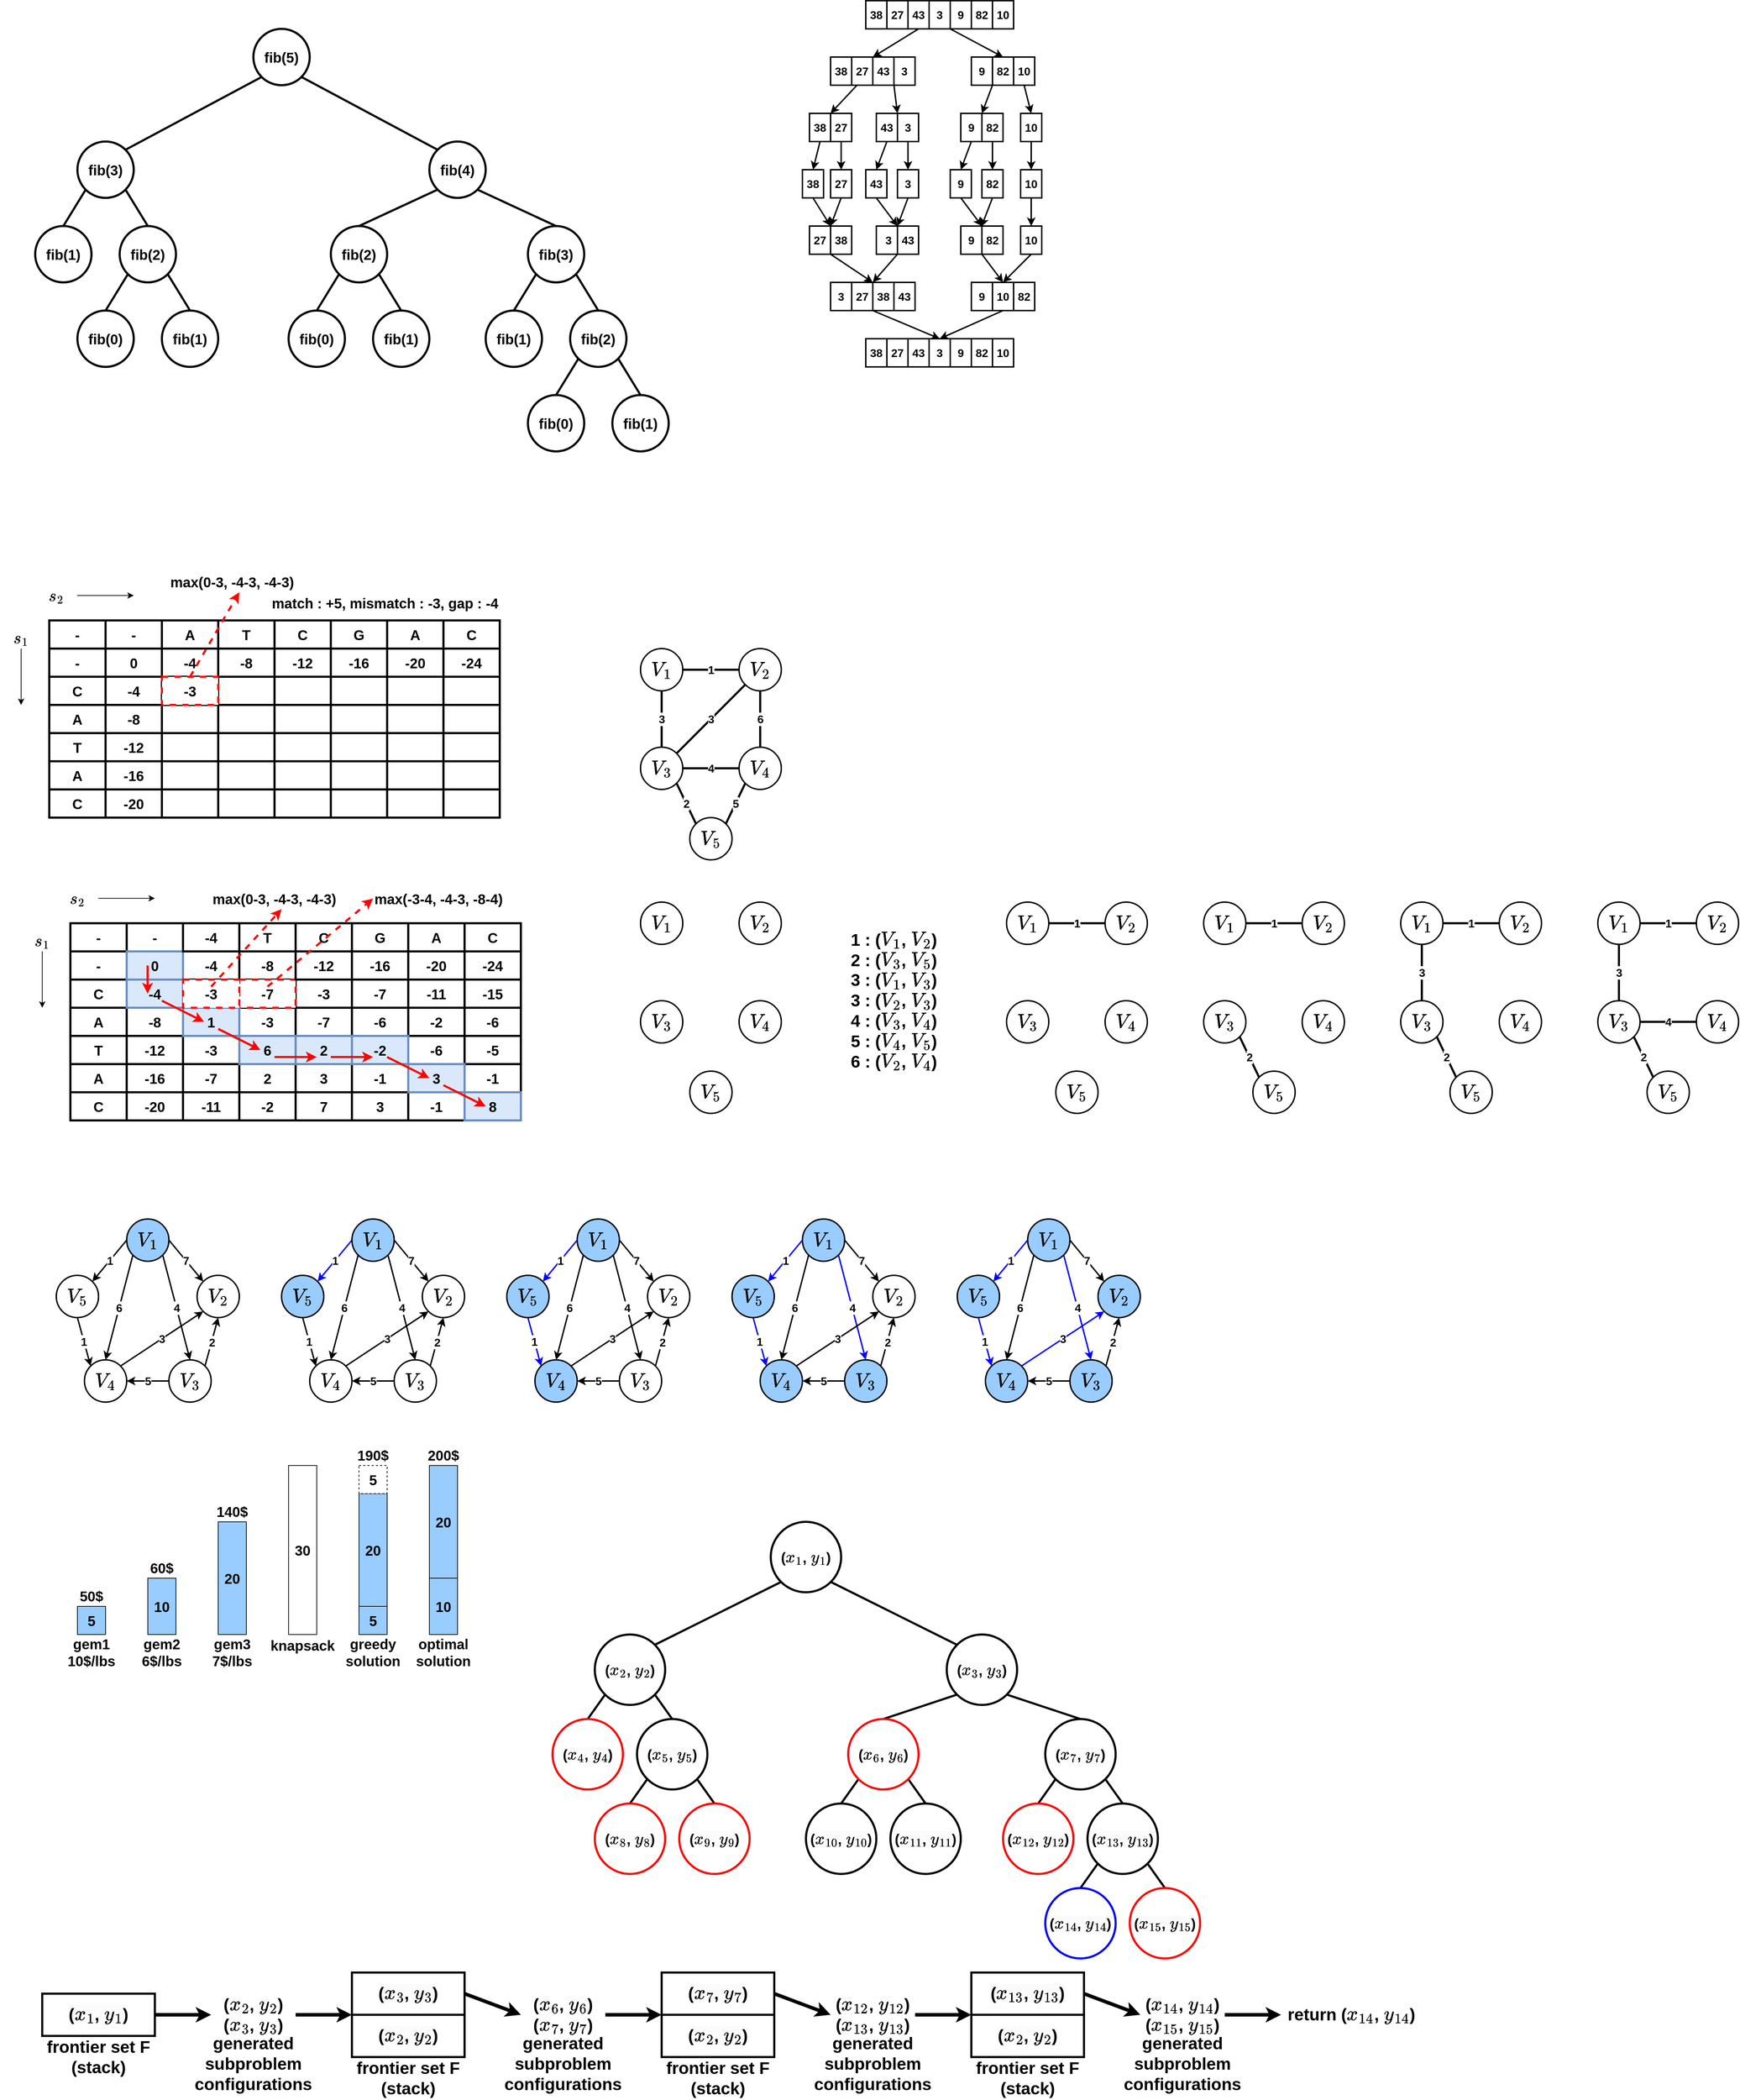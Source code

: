 <mxfile version="21.2.8" type="device">
  <diagram name="페이지-1" id="V3P7tdzR4vOY8KF21_iD">
    <mxGraphModel dx="1968" dy="1494" grid="1" gridSize="10" guides="1" tooltips="1" connect="1" arrows="1" fold="1" page="1" pageScale="1" pageWidth="850" pageHeight="1100" math="1" shadow="0">
      <root>
        <mxCell id="0" />
        <mxCell id="1" parent="0" />
        <mxCell id="xi960QgJWF0nTJ8SSEIm-17" style="rounded=0;orthogonalLoop=1;jettySize=auto;html=1;exitX=0;exitY=1;exitDx=0;exitDy=0;entryX=1;entryY=0;entryDx=0;entryDy=0;endArrow=none;endFill=0;strokeWidth=3;fontSize=20;" parent="1" source="xi960QgJWF0nTJ8SSEIm-1" target="xi960QgJWF0nTJ8SSEIm-3" edge="1">
          <mxGeometry relative="1" as="geometry" />
        </mxCell>
        <mxCell id="xi960QgJWF0nTJ8SSEIm-18" style="edgeStyle=none;rounded=0;orthogonalLoop=1;jettySize=auto;html=1;exitX=1;exitY=1;exitDx=0;exitDy=0;entryX=0;entryY=0;entryDx=0;entryDy=0;endArrow=none;endFill=0;strokeWidth=3;fontSize=20;" parent="1" source="xi960QgJWF0nTJ8SSEIm-1" target="xi960QgJWF0nTJ8SSEIm-8" edge="1">
          <mxGeometry relative="1" as="geometry" />
        </mxCell>
        <mxCell id="xi960QgJWF0nTJ8SSEIm-1" value="fib(5)" style="ellipse;whiteSpace=wrap;html=1;aspect=fixed;fontStyle=1;strokeWidth=3;fontSize=20;" parent="1" vertex="1">
          <mxGeometry x="370" y="280" width="80" height="80" as="geometry" />
        </mxCell>
        <mxCell id="xi960QgJWF0nTJ8SSEIm-19" style="edgeStyle=none;rounded=0;orthogonalLoop=1;jettySize=auto;html=1;exitX=0;exitY=1;exitDx=0;exitDy=0;entryX=0.5;entryY=0;entryDx=0;entryDy=0;endArrow=none;endFill=0;strokeWidth=3;fontSize=20;" parent="1" source="xi960QgJWF0nTJ8SSEIm-3" target="xi960QgJWF0nTJ8SSEIm-4" edge="1">
          <mxGeometry relative="1" as="geometry" />
        </mxCell>
        <mxCell id="xi960QgJWF0nTJ8SSEIm-20" style="edgeStyle=none;rounded=0;orthogonalLoop=1;jettySize=auto;html=1;exitX=1;exitY=1;exitDx=0;exitDy=0;entryX=0.5;entryY=0;entryDx=0;entryDy=0;endArrow=none;endFill=0;strokeWidth=3;fontSize=20;" parent="1" source="xi960QgJWF0nTJ8SSEIm-3" target="xi960QgJWF0nTJ8SSEIm-5" edge="1">
          <mxGeometry relative="1" as="geometry" />
        </mxCell>
        <mxCell id="xi960QgJWF0nTJ8SSEIm-3" value="fib(3)" style="ellipse;whiteSpace=wrap;html=1;aspect=fixed;fontStyle=1;strokeWidth=3;fontSize=20;" parent="1" vertex="1">
          <mxGeometry x="120" y="440" width="80" height="80" as="geometry" />
        </mxCell>
        <mxCell id="xi960QgJWF0nTJ8SSEIm-4" value="fib(1)" style="ellipse;whiteSpace=wrap;html=1;aspect=fixed;fontStyle=1;strokeWidth=3;fontSize=20;" parent="1" vertex="1">
          <mxGeometry x="60" y="560" width="80" height="80" as="geometry" />
        </mxCell>
        <mxCell id="xi960QgJWF0nTJ8SSEIm-31" style="edgeStyle=none;rounded=0;orthogonalLoop=1;jettySize=auto;html=1;exitX=0;exitY=1;exitDx=0;exitDy=0;entryX=0.5;entryY=0;entryDx=0;entryDy=0;endArrow=none;endFill=0;strokeWidth=3;fontSize=20;" parent="1" source="xi960QgJWF0nTJ8SSEIm-5" target="xi960QgJWF0nTJ8SSEIm-7" edge="1">
          <mxGeometry relative="1" as="geometry" />
        </mxCell>
        <mxCell id="xi960QgJWF0nTJ8SSEIm-32" style="edgeStyle=none;rounded=0;orthogonalLoop=1;jettySize=auto;html=1;exitX=1;exitY=1;exitDx=0;exitDy=0;entryX=0.5;entryY=0;entryDx=0;entryDy=0;endArrow=none;endFill=0;strokeWidth=3;fontSize=20;" parent="1" source="xi960QgJWF0nTJ8SSEIm-5" target="xi960QgJWF0nTJ8SSEIm-6" edge="1">
          <mxGeometry relative="1" as="geometry" />
        </mxCell>
        <mxCell id="xi960QgJWF0nTJ8SSEIm-5" value="fib(2)" style="ellipse;whiteSpace=wrap;html=1;aspect=fixed;fontStyle=1;strokeWidth=3;fontSize=20;" parent="1" vertex="1">
          <mxGeometry x="180" y="560" width="80" height="80" as="geometry" />
        </mxCell>
        <mxCell id="xi960QgJWF0nTJ8SSEIm-6" value="fib(1)" style="ellipse;whiteSpace=wrap;html=1;aspect=fixed;fontStyle=1;strokeWidth=3;fontSize=20;" parent="1" vertex="1">
          <mxGeometry x="240" y="680" width="80" height="80" as="geometry" />
        </mxCell>
        <mxCell id="xi960QgJWF0nTJ8SSEIm-7" value="fib(0)" style="ellipse;whiteSpace=wrap;html=1;aspect=fixed;fontStyle=1;strokeWidth=3;fontSize=20;" parent="1" vertex="1">
          <mxGeometry x="120" y="680" width="80" height="80" as="geometry" />
        </mxCell>
        <mxCell id="xi960QgJWF0nTJ8SSEIm-21" style="edgeStyle=none;rounded=0;orthogonalLoop=1;jettySize=auto;html=1;exitX=0;exitY=1;exitDx=0;exitDy=0;entryX=0.5;entryY=0;entryDx=0;entryDy=0;endArrow=none;endFill=0;strokeWidth=3;fontSize=20;" parent="1" source="xi960QgJWF0nTJ8SSEIm-8" target="xi960QgJWF0nTJ8SSEIm-9" edge="1">
          <mxGeometry relative="1" as="geometry" />
        </mxCell>
        <mxCell id="xi960QgJWF0nTJ8SSEIm-22" style="edgeStyle=none;rounded=0;orthogonalLoop=1;jettySize=auto;html=1;exitX=1;exitY=1;exitDx=0;exitDy=0;entryX=0.5;entryY=0;entryDx=0;entryDy=0;endArrow=none;endFill=0;strokeWidth=3;fontSize=20;" parent="1" source="xi960QgJWF0nTJ8SSEIm-8" target="xi960QgJWF0nTJ8SSEIm-10" edge="1">
          <mxGeometry relative="1" as="geometry" />
        </mxCell>
        <mxCell id="xi960QgJWF0nTJ8SSEIm-8" value="fib(4)" style="ellipse;whiteSpace=wrap;html=1;aspect=fixed;fontStyle=1;strokeWidth=3;fontSize=20;" parent="1" vertex="1">
          <mxGeometry x="620" y="440" width="80" height="80" as="geometry" />
        </mxCell>
        <mxCell id="xi960QgJWF0nTJ8SSEIm-25" style="edgeStyle=none;rounded=0;orthogonalLoop=1;jettySize=auto;html=1;exitX=0;exitY=1;exitDx=0;exitDy=0;entryX=0.5;entryY=0;entryDx=0;entryDy=0;endArrow=none;endFill=0;strokeWidth=3;fontSize=20;" parent="1" source="xi960QgJWF0nTJ8SSEIm-9" target="xi960QgJWF0nTJ8SSEIm-12" edge="1">
          <mxGeometry relative="1" as="geometry" />
        </mxCell>
        <mxCell id="xi960QgJWF0nTJ8SSEIm-26" style="edgeStyle=none;rounded=0;orthogonalLoop=1;jettySize=auto;html=1;exitX=1;exitY=1;exitDx=0;exitDy=0;entryX=0.5;entryY=0;entryDx=0;entryDy=0;endArrow=none;endFill=0;strokeWidth=3;fontSize=20;" parent="1" source="xi960QgJWF0nTJ8SSEIm-9" target="xi960QgJWF0nTJ8SSEIm-11" edge="1">
          <mxGeometry relative="1" as="geometry" />
        </mxCell>
        <mxCell id="xi960QgJWF0nTJ8SSEIm-9" value="fib(2)" style="ellipse;whiteSpace=wrap;html=1;aspect=fixed;fontStyle=1;strokeWidth=3;fontSize=20;" parent="1" vertex="1">
          <mxGeometry x="480" y="560" width="80" height="80" as="geometry" />
        </mxCell>
        <mxCell id="xi960QgJWF0nTJ8SSEIm-27" style="edgeStyle=none;rounded=0;orthogonalLoop=1;jettySize=auto;html=1;exitX=0;exitY=1;exitDx=0;exitDy=0;entryX=0.5;entryY=0;entryDx=0;entryDy=0;endArrow=none;endFill=0;strokeWidth=3;fontSize=20;" parent="1" source="xi960QgJWF0nTJ8SSEIm-10" target="xi960QgJWF0nTJ8SSEIm-13" edge="1">
          <mxGeometry relative="1" as="geometry" />
        </mxCell>
        <mxCell id="xi960QgJWF0nTJ8SSEIm-28" style="edgeStyle=none;rounded=0;orthogonalLoop=1;jettySize=auto;html=1;exitX=1;exitY=1;exitDx=0;exitDy=0;entryX=0.5;entryY=0;entryDx=0;entryDy=0;endArrow=none;endFill=0;strokeWidth=3;fontSize=20;" parent="1" source="xi960QgJWF0nTJ8SSEIm-10" target="xi960QgJWF0nTJ8SSEIm-14" edge="1">
          <mxGeometry relative="1" as="geometry" />
        </mxCell>
        <mxCell id="xi960QgJWF0nTJ8SSEIm-10" value="fib(3)" style="ellipse;whiteSpace=wrap;html=1;aspect=fixed;fontStyle=1;strokeWidth=3;fontSize=20;" parent="1" vertex="1">
          <mxGeometry x="760" y="560" width="80" height="80" as="geometry" />
        </mxCell>
        <mxCell id="xi960QgJWF0nTJ8SSEIm-11" value="fib(1)" style="ellipse;whiteSpace=wrap;html=1;aspect=fixed;fontStyle=1;strokeWidth=3;fontSize=20;" parent="1" vertex="1">
          <mxGeometry x="540" y="680" width="80" height="80" as="geometry" />
        </mxCell>
        <mxCell id="xi960QgJWF0nTJ8SSEIm-12" value="fib(0)" style="ellipse;whiteSpace=wrap;html=1;aspect=fixed;fontStyle=1;strokeWidth=3;fontSize=20;" parent="1" vertex="1">
          <mxGeometry x="420" y="680" width="80" height="80" as="geometry" />
        </mxCell>
        <mxCell id="xi960QgJWF0nTJ8SSEIm-13" value="fib(1)" style="ellipse;whiteSpace=wrap;html=1;aspect=fixed;fontStyle=1;strokeWidth=3;fontSize=20;" parent="1" vertex="1">
          <mxGeometry x="700" y="680" width="80" height="80" as="geometry" />
        </mxCell>
        <mxCell id="xi960QgJWF0nTJ8SSEIm-29" style="edgeStyle=none;rounded=0;orthogonalLoop=1;jettySize=auto;html=1;exitX=0;exitY=1;exitDx=0;exitDy=0;entryX=0.5;entryY=0;entryDx=0;entryDy=0;endArrow=none;endFill=0;strokeWidth=3;fontSize=20;" parent="1" source="xi960QgJWF0nTJ8SSEIm-14" target="xi960QgJWF0nTJ8SSEIm-16" edge="1">
          <mxGeometry relative="1" as="geometry" />
        </mxCell>
        <mxCell id="xi960QgJWF0nTJ8SSEIm-30" style="edgeStyle=none;rounded=0;orthogonalLoop=1;jettySize=auto;html=1;exitX=1;exitY=1;exitDx=0;exitDy=0;entryX=0.5;entryY=0;entryDx=0;entryDy=0;endArrow=none;endFill=0;strokeWidth=3;fontSize=20;" parent="1" source="xi960QgJWF0nTJ8SSEIm-14" target="xi960QgJWF0nTJ8SSEIm-15" edge="1">
          <mxGeometry relative="1" as="geometry" />
        </mxCell>
        <mxCell id="xi960QgJWF0nTJ8SSEIm-14" value="fib(2)" style="ellipse;whiteSpace=wrap;html=1;aspect=fixed;fontStyle=1;strokeWidth=3;fontSize=20;" parent="1" vertex="1">
          <mxGeometry x="820" y="680" width="80" height="80" as="geometry" />
        </mxCell>
        <mxCell id="xi960QgJWF0nTJ8SSEIm-15" value="fib(1)" style="ellipse;whiteSpace=wrap;html=1;aspect=fixed;fontStyle=1;strokeWidth=3;fontSize=20;" parent="1" vertex="1">
          <mxGeometry x="880" y="800" width="80" height="80" as="geometry" />
        </mxCell>
        <mxCell id="xi960QgJWF0nTJ8SSEIm-16" value="fib(0)" style="ellipse;whiteSpace=wrap;html=1;aspect=fixed;fontStyle=1;strokeWidth=3;fontSize=20;" parent="1" vertex="1">
          <mxGeometry x="760" y="800" width="80" height="80" as="geometry" />
        </mxCell>
        <mxCell id="cX_sl3keeCvT7ouclhXh-1" value="38" style="rounded=0;whiteSpace=wrap;html=1;fontStyle=1;fontSize=16;strokeWidth=2;" parent="1" vertex="1">
          <mxGeometry x="1240" y="240" width="30" height="40" as="geometry" />
        </mxCell>
        <mxCell id="cX_sl3keeCvT7ouclhXh-2" value="27" style="rounded=0;whiteSpace=wrap;html=1;fontStyle=1;fontSize=16;strokeWidth=2;" parent="1" vertex="1">
          <mxGeometry x="1270" y="240" width="30" height="40" as="geometry" />
        </mxCell>
        <mxCell id="cX_sl3keeCvT7ouclhXh-30" style="rounded=0;orthogonalLoop=1;jettySize=auto;html=1;exitX=0.5;exitY=1;exitDx=0;exitDy=0;entryX=0;entryY=0;entryDx=0;entryDy=0;fontSize=16;strokeWidth=2;" parent="1" source="cX_sl3keeCvT7ouclhXh-3" target="cX_sl3keeCvT7ouclhXh-11" edge="1">
          <mxGeometry relative="1" as="geometry" />
        </mxCell>
        <mxCell id="cX_sl3keeCvT7ouclhXh-3" value="43" style="rounded=0;whiteSpace=wrap;html=1;fontStyle=1;fontSize=16;strokeWidth=2;" parent="1" vertex="1">
          <mxGeometry x="1300" y="240" width="30" height="40" as="geometry" />
        </mxCell>
        <mxCell id="cX_sl3keeCvT7ouclhXh-4" value="3" style="rounded=0;whiteSpace=wrap;html=1;fontStyle=1;fontSize=16;strokeWidth=2;" parent="1" vertex="1">
          <mxGeometry x="1330" y="240" width="30" height="40" as="geometry" />
        </mxCell>
        <mxCell id="cX_sl3keeCvT7ouclhXh-31" style="edgeStyle=none;rounded=0;orthogonalLoop=1;jettySize=auto;html=1;exitX=0;exitY=1;exitDx=0;exitDy=0;entryX=0.5;entryY=0;entryDx=0;entryDy=0;strokeWidth=2;fontSize=16;" parent="1" source="cX_sl3keeCvT7ouclhXh-5" target="cX_sl3keeCvT7ouclhXh-14" edge="1">
          <mxGeometry relative="1" as="geometry" />
        </mxCell>
        <mxCell id="cX_sl3keeCvT7ouclhXh-5" value="9" style="rounded=0;whiteSpace=wrap;html=1;fontStyle=1;fontSize=16;strokeWidth=2;" parent="1" vertex="1">
          <mxGeometry x="1360" y="240" width="30" height="40" as="geometry" />
        </mxCell>
        <mxCell id="cX_sl3keeCvT7ouclhXh-6" value="82" style="rounded=0;whiteSpace=wrap;html=1;fontStyle=1;fontSize=16;strokeWidth=2;" parent="1" vertex="1">
          <mxGeometry x="1390" y="240" width="30" height="40" as="geometry" />
        </mxCell>
        <mxCell id="cX_sl3keeCvT7ouclhXh-7" value="10" style="rounded=0;whiteSpace=wrap;html=1;fontStyle=1;fontSize=16;strokeWidth=2;" parent="1" vertex="1">
          <mxGeometry x="1420" y="240" width="30" height="40" as="geometry" />
        </mxCell>
        <mxCell id="cX_sl3keeCvT7ouclhXh-9" value="38" style="rounded=0;whiteSpace=wrap;html=1;fontStyle=1;fontSize=16;strokeWidth=2;" parent="1" vertex="1">
          <mxGeometry x="1190" y="320" width="30" height="40" as="geometry" />
        </mxCell>
        <mxCell id="cX_sl3keeCvT7ouclhXh-32" style="edgeStyle=none;rounded=0;orthogonalLoop=1;jettySize=auto;html=1;exitX=0.25;exitY=1;exitDx=0;exitDy=0;entryX=0;entryY=0;entryDx=0;entryDy=0;strokeWidth=2;fontSize=16;" parent="1" source="cX_sl3keeCvT7ouclhXh-10" target="cX_sl3keeCvT7ouclhXh-17" edge="1">
          <mxGeometry relative="1" as="geometry" />
        </mxCell>
        <mxCell id="cX_sl3keeCvT7ouclhXh-10" value="27" style="rounded=0;whiteSpace=wrap;html=1;fontStyle=1;fontSize=16;strokeWidth=2;" parent="1" vertex="1">
          <mxGeometry x="1220" y="320" width="30" height="40" as="geometry" />
        </mxCell>
        <mxCell id="cX_sl3keeCvT7ouclhXh-11" value="43" style="rounded=0;whiteSpace=wrap;html=1;fontStyle=1;fontSize=16;strokeWidth=2;" parent="1" vertex="1">
          <mxGeometry x="1250" y="320" width="30" height="40" as="geometry" />
        </mxCell>
        <mxCell id="cX_sl3keeCvT7ouclhXh-33" style="edgeStyle=none;rounded=0;orthogonalLoop=1;jettySize=auto;html=1;exitX=0;exitY=1;exitDx=0;exitDy=0;entryX=0;entryY=0;entryDx=0;entryDy=0;strokeWidth=2;fontSize=16;" parent="1" source="cX_sl3keeCvT7ouclhXh-12" target="cX_sl3keeCvT7ouclhXh-19" edge="1">
          <mxGeometry relative="1" as="geometry" />
        </mxCell>
        <mxCell id="cX_sl3keeCvT7ouclhXh-12" value="3" style="rounded=0;whiteSpace=wrap;html=1;fontStyle=1;fontSize=16;strokeWidth=2;" parent="1" vertex="1">
          <mxGeometry x="1280" y="320" width="30" height="40" as="geometry" />
        </mxCell>
        <mxCell id="cX_sl3keeCvT7ouclhXh-13" value="9" style="rounded=0;whiteSpace=wrap;html=1;fontStyle=1;fontSize=16;strokeWidth=2;" parent="1" vertex="1">
          <mxGeometry x="1390" y="320" width="30" height="40" as="geometry" />
        </mxCell>
        <mxCell id="cX_sl3keeCvT7ouclhXh-34" style="edgeStyle=none;rounded=0;orthogonalLoop=1;jettySize=auto;html=1;exitX=0;exitY=1;exitDx=0;exitDy=0;entryX=0;entryY=0;entryDx=0;entryDy=0;strokeWidth=2;fontSize=16;" parent="1" source="cX_sl3keeCvT7ouclhXh-14" target="cX_sl3keeCvT7ouclhXh-21" edge="1">
          <mxGeometry relative="1" as="geometry" />
        </mxCell>
        <mxCell id="cX_sl3keeCvT7ouclhXh-14" value="82" style="rounded=0;whiteSpace=wrap;html=1;fontStyle=1;fontSize=16;strokeWidth=2;" parent="1" vertex="1">
          <mxGeometry x="1420" y="320" width="30" height="40" as="geometry" />
        </mxCell>
        <mxCell id="cX_sl3keeCvT7ouclhXh-35" style="edgeStyle=none;rounded=0;orthogonalLoop=1;jettySize=auto;html=1;exitX=0.5;exitY=1;exitDx=0;exitDy=0;entryX=0.5;entryY=0;entryDx=0;entryDy=0;strokeWidth=2;fontSize=16;" parent="1" source="cX_sl3keeCvT7ouclhXh-15" target="cX_sl3keeCvT7ouclhXh-22" edge="1">
          <mxGeometry relative="1" as="geometry" />
        </mxCell>
        <mxCell id="cX_sl3keeCvT7ouclhXh-15" value="10" style="rounded=0;whiteSpace=wrap;html=1;fontStyle=1;fontSize=16;strokeWidth=2;" parent="1" vertex="1">
          <mxGeometry x="1450" y="320" width="30" height="40" as="geometry" />
        </mxCell>
        <mxCell id="cX_sl3keeCvT7ouclhXh-36" style="edgeStyle=none;rounded=0;orthogonalLoop=1;jettySize=auto;html=1;exitX=0.5;exitY=1;exitDx=0;exitDy=0;entryX=0.5;entryY=0;entryDx=0;entryDy=0;strokeWidth=2;fontSize=16;" parent="1" source="cX_sl3keeCvT7ouclhXh-16" target="cX_sl3keeCvT7ouclhXh-23" edge="1">
          <mxGeometry relative="1" as="geometry" />
        </mxCell>
        <mxCell id="cX_sl3keeCvT7ouclhXh-16" value="38" style="rounded=0;whiteSpace=wrap;html=1;fontStyle=1;fontSize=16;strokeWidth=2;" parent="1" vertex="1">
          <mxGeometry x="1160" y="400" width="30" height="40" as="geometry" />
        </mxCell>
        <mxCell id="cX_sl3keeCvT7ouclhXh-37" style="edgeStyle=none;rounded=0;orthogonalLoop=1;jettySize=auto;html=1;exitX=0.5;exitY=1;exitDx=0;exitDy=0;entryX=0.5;entryY=0;entryDx=0;entryDy=0;strokeWidth=2;fontSize=16;" parent="1" source="cX_sl3keeCvT7ouclhXh-17" target="cX_sl3keeCvT7ouclhXh-24" edge="1">
          <mxGeometry relative="1" as="geometry" />
        </mxCell>
        <mxCell id="cX_sl3keeCvT7ouclhXh-17" value="27" style="rounded=0;whiteSpace=wrap;html=1;fontStyle=1;fontSize=16;strokeWidth=2;" parent="1" vertex="1">
          <mxGeometry x="1190" y="400" width="30" height="40" as="geometry" />
        </mxCell>
        <mxCell id="cX_sl3keeCvT7ouclhXh-38" style="edgeStyle=none;rounded=0;orthogonalLoop=1;jettySize=auto;html=1;exitX=0.5;exitY=1;exitDx=0;exitDy=0;entryX=0.5;entryY=0;entryDx=0;entryDy=0;strokeWidth=2;fontSize=16;" parent="1" source="cX_sl3keeCvT7ouclhXh-18" target="cX_sl3keeCvT7ouclhXh-25" edge="1">
          <mxGeometry relative="1" as="geometry" />
        </mxCell>
        <mxCell id="cX_sl3keeCvT7ouclhXh-18" value="43" style="rounded=0;whiteSpace=wrap;html=1;fontStyle=1;fontSize=16;strokeWidth=2;" parent="1" vertex="1">
          <mxGeometry x="1255" y="400" width="30" height="40" as="geometry" />
        </mxCell>
        <mxCell id="cX_sl3keeCvT7ouclhXh-39" style="edgeStyle=none;rounded=0;orthogonalLoop=1;jettySize=auto;html=1;exitX=0.5;exitY=1;exitDx=0;exitDy=0;entryX=0.5;entryY=0;entryDx=0;entryDy=0;strokeWidth=2;fontSize=16;" parent="1" source="cX_sl3keeCvT7ouclhXh-19" target="cX_sl3keeCvT7ouclhXh-26" edge="1">
          <mxGeometry relative="1" as="geometry" />
        </mxCell>
        <mxCell id="cX_sl3keeCvT7ouclhXh-19" value="3" style="rounded=0;whiteSpace=wrap;html=1;fontStyle=1;fontSize=16;strokeWidth=2;" parent="1" vertex="1">
          <mxGeometry x="1285" y="400" width="30" height="40" as="geometry" />
        </mxCell>
        <mxCell id="cX_sl3keeCvT7ouclhXh-40" style="edgeStyle=none;rounded=0;orthogonalLoop=1;jettySize=auto;html=1;exitX=0.5;exitY=1;exitDx=0;exitDy=0;entryX=0.5;entryY=0;entryDx=0;entryDy=0;strokeWidth=2;fontSize=16;" parent="1" source="cX_sl3keeCvT7ouclhXh-20" target="cX_sl3keeCvT7ouclhXh-27" edge="1">
          <mxGeometry relative="1" as="geometry" />
        </mxCell>
        <mxCell id="cX_sl3keeCvT7ouclhXh-20" value="9" style="rounded=0;whiteSpace=wrap;html=1;fontStyle=1;fontSize=16;strokeWidth=2;" parent="1" vertex="1">
          <mxGeometry x="1375" y="400" width="30" height="40" as="geometry" />
        </mxCell>
        <mxCell id="cX_sl3keeCvT7ouclhXh-41" style="edgeStyle=none;rounded=0;orthogonalLoop=1;jettySize=auto;html=1;exitX=0.5;exitY=1;exitDx=0;exitDy=0;entryX=0.5;entryY=0;entryDx=0;entryDy=0;strokeWidth=2;fontSize=16;" parent="1" source="cX_sl3keeCvT7ouclhXh-21" target="cX_sl3keeCvT7ouclhXh-28" edge="1">
          <mxGeometry relative="1" as="geometry" />
        </mxCell>
        <mxCell id="cX_sl3keeCvT7ouclhXh-21" value="82" style="rounded=0;whiteSpace=wrap;html=1;fontStyle=1;fontSize=16;strokeWidth=2;" parent="1" vertex="1">
          <mxGeometry x="1405" y="400" width="30" height="40" as="geometry" />
        </mxCell>
        <mxCell id="cX_sl3keeCvT7ouclhXh-42" style="edgeStyle=none;rounded=0;orthogonalLoop=1;jettySize=auto;html=1;exitX=0.5;exitY=1;exitDx=0;exitDy=0;entryX=0.5;entryY=0;entryDx=0;entryDy=0;strokeWidth=2;fontSize=16;" parent="1" source="cX_sl3keeCvT7ouclhXh-22" target="cX_sl3keeCvT7ouclhXh-29" edge="1">
          <mxGeometry relative="1" as="geometry" />
        </mxCell>
        <mxCell id="cX_sl3keeCvT7ouclhXh-22" value="10" style="rounded=0;whiteSpace=wrap;html=1;fontStyle=1;fontSize=16;strokeWidth=2;" parent="1" vertex="1">
          <mxGeometry x="1460" y="400" width="30" height="40" as="geometry" />
        </mxCell>
        <mxCell id="cX_sl3keeCvT7ouclhXh-51" style="edgeStyle=none;rounded=0;orthogonalLoop=1;jettySize=auto;html=1;exitX=0.5;exitY=1;exitDx=0;exitDy=0;entryX=1;entryY=0;entryDx=0;entryDy=0;strokeWidth=2;fontSize=16;" parent="1" source="cX_sl3keeCvT7ouclhXh-23" target="cX_sl3keeCvT7ouclhXh-45" edge="1">
          <mxGeometry relative="1" as="geometry" />
        </mxCell>
        <mxCell id="cX_sl3keeCvT7ouclhXh-23" value="38" style="rounded=0;whiteSpace=wrap;html=1;fontStyle=1;fontSize=16;strokeWidth=2;" parent="1" vertex="1">
          <mxGeometry x="1150" y="480" width="30" height="40" as="geometry" />
        </mxCell>
        <mxCell id="cX_sl3keeCvT7ouclhXh-50" style="edgeStyle=none;rounded=0;orthogonalLoop=1;jettySize=auto;html=1;exitX=0.5;exitY=1;exitDx=0;exitDy=0;entryX=0;entryY=0;entryDx=0;entryDy=0;strokeWidth=2;fontSize=16;" parent="1" source="cX_sl3keeCvT7ouclhXh-24" target="cX_sl3keeCvT7ouclhXh-46" edge="1">
          <mxGeometry relative="1" as="geometry" />
        </mxCell>
        <mxCell id="cX_sl3keeCvT7ouclhXh-24" value="27" style="rounded=0;whiteSpace=wrap;html=1;fontStyle=1;fontSize=16;strokeWidth=2;" parent="1" vertex="1">
          <mxGeometry x="1190" y="480" width="30" height="40" as="geometry" />
        </mxCell>
        <mxCell id="cX_sl3keeCvT7ouclhXh-54" style="edgeStyle=none;rounded=0;orthogonalLoop=1;jettySize=auto;html=1;exitX=0.5;exitY=1;exitDx=0;exitDy=0;entryX=0;entryY=0;entryDx=0;entryDy=0;strokeWidth=2;fontSize=16;" parent="1" source="cX_sl3keeCvT7ouclhXh-25" target="cX_sl3keeCvT7ouclhXh-48" edge="1">
          <mxGeometry relative="1" as="geometry" />
        </mxCell>
        <mxCell id="cX_sl3keeCvT7ouclhXh-25" value="43" style="rounded=0;whiteSpace=wrap;html=1;fontStyle=1;fontSize=16;strokeWidth=2;" parent="1" vertex="1">
          <mxGeometry x="1240" y="480" width="30" height="40" as="geometry" />
        </mxCell>
        <mxCell id="cX_sl3keeCvT7ouclhXh-55" style="edgeStyle=none;rounded=0;orthogonalLoop=1;jettySize=auto;html=1;exitX=0.5;exitY=1;exitDx=0;exitDy=0;entryX=0;entryY=0;entryDx=0;entryDy=0;strokeWidth=2;fontSize=16;" parent="1" source="cX_sl3keeCvT7ouclhXh-26" target="cX_sl3keeCvT7ouclhXh-48" edge="1">
          <mxGeometry relative="1" as="geometry" />
        </mxCell>
        <mxCell id="cX_sl3keeCvT7ouclhXh-26" value="3" style="rounded=0;whiteSpace=wrap;html=1;fontStyle=1;fontSize=16;strokeWidth=2;" parent="1" vertex="1">
          <mxGeometry x="1285" y="480" width="30" height="40" as="geometry" />
        </mxCell>
        <mxCell id="cX_sl3keeCvT7ouclhXh-58" style="edgeStyle=none;rounded=0;orthogonalLoop=1;jettySize=auto;html=1;exitX=0.5;exitY=1;exitDx=0;exitDy=0;entryX=1;entryY=0;entryDx=0;entryDy=0;strokeWidth=2;fontSize=16;" parent="1" source="cX_sl3keeCvT7ouclhXh-27" target="cX_sl3keeCvT7ouclhXh-56" edge="1">
          <mxGeometry relative="1" as="geometry" />
        </mxCell>
        <mxCell id="cX_sl3keeCvT7ouclhXh-27" value="9" style="rounded=0;whiteSpace=wrap;html=1;fontStyle=1;fontSize=16;strokeWidth=2;" parent="1" vertex="1">
          <mxGeometry x="1360" y="480" width="30" height="40" as="geometry" />
        </mxCell>
        <mxCell id="cX_sl3keeCvT7ouclhXh-59" style="edgeStyle=none;rounded=0;orthogonalLoop=1;jettySize=auto;html=1;exitX=0.5;exitY=1;exitDx=0;exitDy=0;strokeWidth=2;fontSize=16;" parent="1" source="cX_sl3keeCvT7ouclhXh-28" edge="1">
          <mxGeometry relative="1" as="geometry">
            <mxPoint x="1404.286" y="560.857" as="targetPoint" />
          </mxGeometry>
        </mxCell>
        <mxCell id="cX_sl3keeCvT7ouclhXh-28" value="82" style="rounded=0;whiteSpace=wrap;html=1;fontStyle=1;fontSize=16;strokeWidth=2;" parent="1" vertex="1">
          <mxGeometry x="1405" y="480" width="30" height="40" as="geometry" />
        </mxCell>
        <mxCell id="cX_sl3keeCvT7ouclhXh-61" style="edgeStyle=none;rounded=0;orthogonalLoop=1;jettySize=auto;html=1;exitX=0.5;exitY=1;exitDx=0;exitDy=0;entryX=0.5;entryY=0;entryDx=0;entryDy=0;strokeWidth=2;fontSize=16;" parent="1" source="cX_sl3keeCvT7ouclhXh-29" target="cX_sl3keeCvT7ouclhXh-60" edge="1">
          <mxGeometry relative="1" as="geometry" />
        </mxCell>
        <mxCell id="cX_sl3keeCvT7ouclhXh-29" value="10" style="rounded=0;whiteSpace=wrap;html=1;fontStyle=1;fontSize=16;strokeWidth=2;" parent="1" vertex="1">
          <mxGeometry x="1460" y="480" width="30" height="40" as="geometry" />
        </mxCell>
        <mxCell id="cX_sl3keeCvT7ouclhXh-45" value="27" style="rounded=0;whiteSpace=wrap;html=1;fontStyle=1;fontSize=16;strokeWidth=2;" parent="1" vertex="1">
          <mxGeometry x="1160" y="560" width="30" height="40" as="geometry" />
        </mxCell>
        <mxCell id="cX_sl3keeCvT7ouclhXh-70" style="edgeStyle=none;rounded=0;orthogonalLoop=1;jettySize=auto;html=1;exitX=0;exitY=1;exitDx=0;exitDy=0;entryX=0;entryY=0;entryDx=0;entryDy=0;strokeWidth=2;fontSize=16;" parent="1" source="cX_sl3keeCvT7ouclhXh-46" target="cX_sl3keeCvT7ouclhXh-68" edge="1">
          <mxGeometry relative="1" as="geometry" />
        </mxCell>
        <mxCell id="cX_sl3keeCvT7ouclhXh-46" value="38" style="rounded=0;whiteSpace=wrap;html=1;fontStyle=1;fontSize=16;strokeWidth=2;" parent="1" vertex="1">
          <mxGeometry x="1190" y="560" width="30" height="40" as="geometry" />
        </mxCell>
        <mxCell id="cX_sl3keeCvT7ouclhXh-47" value="3" style="rounded=0;whiteSpace=wrap;html=1;fontStyle=1;fontSize=16;strokeWidth=2;" parent="1" vertex="1">
          <mxGeometry x="1255" y="560" width="35" height="40" as="geometry" />
        </mxCell>
        <mxCell id="cX_sl3keeCvT7ouclhXh-71" style="edgeStyle=none;rounded=0;orthogonalLoop=1;jettySize=auto;html=1;exitX=0;exitY=1;exitDx=0;exitDy=0;entryX=1;entryY=0;entryDx=0;entryDy=0;strokeWidth=2;fontSize=16;" parent="1" source="cX_sl3keeCvT7ouclhXh-48" target="cX_sl3keeCvT7ouclhXh-67" edge="1">
          <mxGeometry relative="1" as="geometry" />
        </mxCell>
        <mxCell id="cX_sl3keeCvT7ouclhXh-48" value="43" style="rounded=0;whiteSpace=wrap;html=1;fontStyle=1;fontSize=16;strokeWidth=2;" parent="1" vertex="1">
          <mxGeometry x="1285" y="560" width="30" height="40" as="geometry" />
        </mxCell>
        <mxCell id="cX_sl3keeCvT7ouclhXh-56" value="9" style="rounded=0;whiteSpace=wrap;html=1;fontStyle=1;fontSize=16;strokeWidth=2;" parent="1" vertex="1">
          <mxGeometry x="1375" y="560" width="30" height="40" as="geometry" />
        </mxCell>
        <mxCell id="cX_sl3keeCvT7ouclhXh-76" style="edgeStyle=none;rounded=0;orthogonalLoop=1;jettySize=auto;html=1;exitX=0;exitY=1;exitDx=0;exitDy=0;entryX=0.5;entryY=0;entryDx=0;entryDy=0;strokeWidth=2;fontSize=16;" parent="1" source="cX_sl3keeCvT7ouclhXh-57" target="cX_sl3keeCvT7ouclhXh-73" edge="1">
          <mxGeometry relative="1" as="geometry" />
        </mxCell>
        <mxCell id="cX_sl3keeCvT7ouclhXh-57" value="82" style="rounded=0;whiteSpace=wrap;html=1;fontStyle=1;fontSize=16;strokeWidth=2;" parent="1" vertex="1">
          <mxGeometry x="1405" y="560" width="30" height="40" as="geometry" />
        </mxCell>
        <mxCell id="cX_sl3keeCvT7ouclhXh-75" style="edgeStyle=none;rounded=0;orthogonalLoop=1;jettySize=auto;html=1;exitX=0.5;exitY=1;exitDx=0;exitDy=0;entryX=0.5;entryY=0;entryDx=0;entryDy=0;strokeWidth=2;fontSize=16;" parent="1" source="cX_sl3keeCvT7ouclhXh-60" target="cX_sl3keeCvT7ouclhXh-73" edge="1">
          <mxGeometry relative="1" as="geometry" />
        </mxCell>
        <mxCell id="cX_sl3keeCvT7ouclhXh-60" value="10" style="rounded=0;whiteSpace=wrap;html=1;fontStyle=1;fontSize=16;strokeWidth=2;" parent="1" vertex="1">
          <mxGeometry x="1460" y="560" width="30" height="40" as="geometry" />
        </mxCell>
        <mxCell id="cX_sl3keeCvT7ouclhXh-66" value="3" style="rounded=0;whiteSpace=wrap;html=1;fontStyle=1;fontSize=16;strokeWidth=2;" parent="1" vertex="1">
          <mxGeometry x="1190" y="640" width="30" height="40" as="geometry" />
        </mxCell>
        <mxCell id="cX_sl3keeCvT7ouclhXh-67" value="27" style="rounded=0;whiteSpace=wrap;html=1;fontStyle=1;fontSize=16;strokeWidth=2;" parent="1" vertex="1">
          <mxGeometry x="1220" y="640" width="30" height="40" as="geometry" />
        </mxCell>
        <mxCell id="cX_sl3keeCvT7ouclhXh-84" style="edgeStyle=none;rounded=0;orthogonalLoop=1;jettySize=auto;html=1;exitX=0;exitY=1;exitDx=0;exitDy=0;entryX=0.5;entryY=0;entryDx=0;entryDy=0;strokeWidth=2;fontSize=16;" parent="1" source="cX_sl3keeCvT7ouclhXh-68" target="cX_sl3keeCvT7ouclhXh-80" edge="1">
          <mxGeometry relative="1" as="geometry" />
        </mxCell>
        <mxCell id="cX_sl3keeCvT7ouclhXh-68" value="38" style="rounded=0;whiteSpace=wrap;html=1;fontStyle=1;fontSize=16;strokeWidth=2;" parent="1" vertex="1">
          <mxGeometry x="1250" y="640" width="30" height="40" as="geometry" />
        </mxCell>
        <mxCell id="cX_sl3keeCvT7ouclhXh-69" value="43" style="rounded=0;whiteSpace=wrap;html=1;fontStyle=1;fontSize=16;strokeWidth=2;" parent="1" vertex="1">
          <mxGeometry x="1280" y="640" width="30" height="40" as="geometry" />
        </mxCell>
        <mxCell id="cX_sl3keeCvT7ouclhXh-72" value="9" style="rounded=0;whiteSpace=wrap;html=1;fontStyle=1;fontSize=16;strokeWidth=2;" parent="1" vertex="1">
          <mxGeometry x="1390" y="640" width="30" height="40" as="geometry" />
        </mxCell>
        <mxCell id="cX_sl3keeCvT7ouclhXh-85" style="edgeStyle=none;rounded=0;orthogonalLoop=1;jettySize=auto;html=1;exitX=0.5;exitY=1;exitDx=0;exitDy=0;entryX=0.5;entryY=0;entryDx=0;entryDy=0;strokeWidth=2;fontSize=16;" parent="1" source="cX_sl3keeCvT7ouclhXh-73" target="cX_sl3keeCvT7ouclhXh-80" edge="1">
          <mxGeometry relative="1" as="geometry" />
        </mxCell>
        <mxCell id="cX_sl3keeCvT7ouclhXh-73" value="10" style="rounded=0;whiteSpace=wrap;html=1;fontStyle=1;fontSize=16;strokeWidth=2;" parent="1" vertex="1">
          <mxGeometry x="1420" y="640" width="30" height="40" as="geometry" />
        </mxCell>
        <mxCell id="cX_sl3keeCvT7ouclhXh-74" value="82" style="rounded=0;whiteSpace=wrap;html=1;fontStyle=1;fontSize=16;strokeWidth=2;" parent="1" vertex="1">
          <mxGeometry x="1450" y="640" width="30" height="40" as="geometry" />
        </mxCell>
        <mxCell id="cX_sl3keeCvT7ouclhXh-77" value="38" style="rounded=0;whiteSpace=wrap;html=1;fontStyle=1;fontSize=16;strokeWidth=2;" parent="1" vertex="1">
          <mxGeometry x="1240" y="720" width="30" height="40" as="geometry" />
        </mxCell>
        <mxCell id="cX_sl3keeCvT7ouclhXh-78" value="27" style="rounded=0;whiteSpace=wrap;html=1;fontStyle=1;fontSize=16;strokeWidth=2;" parent="1" vertex="1">
          <mxGeometry x="1270" y="720" width="30" height="40" as="geometry" />
        </mxCell>
        <mxCell id="cX_sl3keeCvT7ouclhXh-79" value="43" style="rounded=0;whiteSpace=wrap;html=1;fontStyle=1;fontSize=16;strokeWidth=2;" parent="1" vertex="1">
          <mxGeometry x="1300" y="720" width="30" height="40" as="geometry" />
        </mxCell>
        <mxCell id="cX_sl3keeCvT7ouclhXh-80" value="3" style="rounded=0;whiteSpace=wrap;html=1;fontStyle=1;fontSize=16;strokeWidth=2;" parent="1" vertex="1">
          <mxGeometry x="1330" y="720" width="30" height="40" as="geometry" />
        </mxCell>
        <mxCell id="cX_sl3keeCvT7ouclhXh-81" value="9" style="rounded=0;whiteSpace=wrap;html=1;fontStyle=1;fontSize=16;strokeWidth=2;" parent="1" vertex="1">
          <mxGeometry x="1360" y="720" width="30" height="40" as="geometry" />
        </mxCell>
        <mxCell id="cX_sl3keeCvT7ouclhXh-82" value="82" style="rounded=0;whiteSpace=wrap;html=1;fontStyle=1;fontSize=16;strokeWidth=2;" parent="1" vertex="1">
          <mxGeometry x="1390" y="720" width="30" height="40" as="geometry" />
        </mxCell>
        <mxCell id="cX_sl3keeCvT7ouclhXh-83" value="10" style="rounded=0;whiteSpace=wrap;html=1;fontStyle=1;fontSize=16;strokeWidth=2;" parent="1" vertex="1">
          <mxGeometry x="1420" y="720" width="30" height="40" as="geometry" />
        </mxCell>
        <mxCell id="IIIALtbJ6gJXUHirrjL4-1" value="-" style="rounded=0;whiteSpace=wrap;html=1;fontStyle=1;fontSize=20;strokeWidth=3;" parent="1" vertex="1">
          <mxGeometry x="80" y="1120" width="80" height="40" as="geometry" />
        </mxCell>
        <mxCell id="IIIALtbJ6gJXUHirrjL4-2" value="-" style="rounded=0;whiteSpace=wrap;html=1;fontStyle=1;fontSize=20;strokeWidth=3;" parent="1" vertex="1">
          <mxGeometry x="160" y="1120" width="80" height="40" as="geometry" />
        </mxCell>
        <mxCell id="IIIALtbJ6gJXUHirrjL4-5" value="A" style="rounded=0;whiteSpace=wrap;html=1;fontStyle=1;fontSize=20;strokeWidth=3;" parent="1" vertex="1">
          <mxGeometry x="240" y="1120" width="80" height="40" as="geometry" />
        </mxCell>
        <mxCell id="IIIALtbJ6gJXUHirrjL4-6" value="T" style="rounded=0;whiteSpace=wrap;html=1;fontStyle=1;fontSize=20;strokeWidth=3;" parent="1" vertex="1">
          <mxGeometry x="320" y="1120" width="80" height="40" as="geometry" />
        </mxCell>
        <mxCell id="IIIALtbJ6gJXUHirrjL4-7" value="C" style="rounded=0;whiteSpace=wrap;html=1;fontStyle=1;fontSize=20;strokeWidth=3;" parent="1" vertex="1">
          <mxGeometry x="400" y="1120" width="80" height="40" as="geometry" />
        </mxCell>
        <mxCell id="IIIALtbJ6gJXUHirrjL4-8" value="G" style="rounded=0;whiteSpace=wrap;html=1;fontStyle=1;fontSize=20;strokeWidth=3;" parent="1" vertex="1">
          <mxGeometry x="480" y="1120" width="80" height="40" as="geometry" />
        </mxCell>
        <mxCell id="IIIALtbJ6gJXUHirrjL4-9" value="A" style="rounded=0;whiteSpace=wrap;html=1;fontStyle=1;fontSize=20;strokeWidth=3;" parent="1" vertex="1">
          <mxGeometry x="560" y="1120" width="80" height="40" as="geometry" />
        </mxCell>
        <mxCell id="IIIALtbJ6gJXUHirrjL4-10" value="C" style="rounded=0;whiteSpace=wrap;html=1;fontStyle=1;fontSize=20;strokeWidth=3;" parent="1" vertex="1">
          <mxGeometry x="640" y="1120" width="80" height="40" as="geometry" />
        </mxCell>
        <mxCell id="IIIALtbJ6gJXUHirrjL4-11" value="-" style="rounded=0;whiteSpace=wrap;html=1;fontStyle=1;fontSize=20;strokeWidth=3;" parent="1" vertex="1">
          <mxGeometry x="80" y="1160" width="80" height="40" as="geometry" />
        </mxCell>
        <mxCell id="IIIALtbJ6gJXUHirrjL4-12" value="C" style="rounded=0;whiteSpace=wrap;html=1;fontStyle=1;fontSize=20;strokeWidth=3;" parent="1" vertex="1">
          <mxGeometry x="80" y="1200" width="80" height="40" as="geometry" />
        </mxCell>
        <mxCell id="IIIALtbJ6gJXUHirrjL4-13" value="A" style="rounded=0;whiteSpace=wrap;html=1;fontStyle=1;fontSize=20;strokeWidth=3;" parent="1" vertex="1">
          <mxGeometry x="80" y="1240" width="80" height="40" as="geometry" />
        </mxCell>
        <mxCell id="IIIALtbJ6gJXUHirrjL4-14" value="T" style="rounded=0;whiteSpace=wrap;html=1;fontStyle=1;fontSize=20;strokeWidth=3;" parent="1" vertex="1">
          <mxGeometry x="80" y="1280" width="80" height="40" as="geometry" />
        </mxCell>
        <mxCell id="IIIALtbJ6gJXUHirrjL4-15" value="A" style="rounded=0;whiteSpace=wrap;html=1;fontStyle=1;fontSize=20;strokeWidth=3;" parent="1" vertex="1">
          <mxGeometry x="80" y="1320" width="80" height="40" as="geometry" />
        </mxCell>
        <mxCell id="IIIALtbJ6gJXUHirrjL4-16" value="C" style="rounded=0;whiteSpace=wrap;html=1;fontStyle=1;fontSize=20;strokeWidth=3;" parent="1" vertex="1">
          <mxGeometry x="80" y="1360" width="80" height="40" as="geometry" />
        </mxCell>
        <mxCell id="IIIALtbJ6gJXUHirrjL4-17" value="0" style="rounded=0;whiteSpace=wrap;html=1;fontStyle=1;fontSize=20;strokeWidth=3;" parent="1" vertex="1">
          <mxGeometry x="160" y="1160" width="80" height="40" as="geometry" />
        </mxCell>
        <mxCell id="IIIALtbJ6gJXUHirrjL4-18" value="-4" style="rounded=0;whiteSpace=wrap;html=1;fontStyle=1;fontSize=20;strokeWidth=3;" parent="1" vertex="1">
          <mxGeometry x="160" y="1200" width="80" height="40" as="geometry" />
        </mxCell>
        <mxCell id="IIIALtbJ6gJXUHirrjL4-19" value="-8" style="rounded=0;whiteSpace=wrap;html=1;fontStyle=1;fontSize=20;strokeWidth=3;" parent="1" vertex="1">
          <mxGeometry x="160" y="1240" width="80" height="40" as="geometry" />
        </mxCell>
        <mxCell id="IIIALtbJ6gJXUHirrjL4-20" value="-12" style="rounded=0;whiteSpace=wrap;html=1;fontStyle=1;fontSize=20;strokeWidth=3;" parent="1" vertex="1">
          <mxGeometry x="160" y="1280" width="80" height="40" as="geometry" />
        </mxCell>
        <mxCell id="IIIALtbJ6gJXUHirrjL4-21" value="-16" style="rounded=0;whiteSpace=wrap;html=1;fontStyle=1;fontSize=20;strokeWidth=3;" parent="1" vertex="1">
          <mxGeometry x="160" y="1320" width="80" height="40" as="geometry" />
        </mxCell>
        <mxCell id="IIIALtbJ6gJXUHirrjL4-22" value="-20" style="rounded=0;whiteSpace=wrap;html=1;fontStyle=1;fontSize=20;strokeWidth=3;" parent="1" vertex="1">
          <mxGeometry x="160" y="1360" width="80" height="40" as="geometry" />
        </mxCell>
        <mxCell id="IIIALtbJ6gJXUHirrjL4-29" value="-4" style="rounded=0;whiteSpace=wrap;html=1;fontStyle=1;fontSize=20;strokeWidth=3;" parent="1" vertex="1">
          <mxGeometry x="240" y="1160" width="80" height="40" as="geometry" />
        </mxCell>
        <mxCell id="IIIALtbJ6gJXUHirrjL4-73" style="rounded=0;orthogonalLoop=1;jettySize=auto;html=1;exitX=0.5;exitY=0;exitDx=0;exitDy=0;fontSize=20;dashed=1;strokeWidth=3;fillColor=#f8cecc;strokeColor=#FF0000;entryX=0.5;entryY=1;entryDx=0;entryDy=0;" parent="1" source="IIIALtbJ6gJXUHirrjL4-30" target="IIIALtbJ6gJXUHirrjL4-70" edge="1">
          <mxGeometry relative="1" as="geometry">
            <mxPoint x="400" y="1000" as="targetPoint" />
          </mxGeometry>
        </mxCell>
        <mxCell id="IIIALtbJ6gJXUHirrjL4-31" value="" style="rounded=0;whiteSpace=wrap;html=1;fontStyle=1;fontSize=20;strokeWidth=3;" parent="1" vertex="1">
          <mxGeometry x="240" y="1240" width="80" height="40" as="geometry" />
        </mxCell>
        <mxCell id="IIIALtbJ6gJXUHirrjL4-32" value="" style="rounded=0;whiteSpace=wrap;html=1;fontStyle=1;fontSize=20;strokeWidth=3;" parent="1" vertex="1">
          <mxGeometry x="240" y="1280" width="80" height="40" as="geometry" />
        </mxCell>
        <mxCell id="IIIALtbJ6gJXUHirrjL4-33" value="" style="rounded=0;whiteSpace=wrap;html=1;fontStyle=1;fontSize=20;strokeWidth=3;" parent="1" vertex="1">
          <mxGeometry x="240" y="1320" width="80" height="40" as="geometry" />
        </mxCell>
        <mxCell id="IIIALtbJ6gJXUHirrjL4-34" value="" style="rounded=0;whiteSpace=wrap;html=1;fontStyle=1;fontSize=20;strokeWidth=3;" parent="1" vertex="1">
          <mxGeometry x="240" y="1360" width="80" height="40" as="geometry" />
        </mxCell>
        <mxCell id="IIIALtbJ6gJXUHirrjL4-35" value="-8" style="rounded=0;whiteSpace=wrap;html=1;fontStyle=1;fontSize=20;strokeWidth=3;" parent="1" vertex="1">
          <mxGeometry x="320" y="1160" width="80" height="40" as="geometry" />
        </mxCell>
        <mxCell id="IIIALtbJ6gJXUHirrjL4-36" value="" style="rounded=0;whiteSpace=wrap;html=1;fontStyle=1;fontSize=20;strokeWidth=3;" parent="1" vertex="1">
          <mxGeometry x="320" y="1200" width="80" height="40" as="geometry" />
        </mxCell>
        <mxCell id="IIIALtbJ6gJXUHirrjL4-37" value="" style="rounded=0;whiteSpace=wrap;html=1;fontStyle=1;fontSize=20;strokeWidth=3;" parent="1" vertex="1">
          <mxGeometry x="320" y="1240" width="80" height="40" as="geometry" />
        </mxCell>
        <mxCell id="IIIALtbJ6gJXUHirrjL4-38" value="" style="rounded=0;whiteSpace=wrap;html=1;fontStyle=1;fontSize=20;strokeWidth=3;" parent="1" vertex="1">
          <mxGeometry x="320" y="1280" width="80" height="40" as="geometry" />
        </mxCell>
        <mxCell id="IIIALtbJ6gJXUHirrjL4-39" value="" style="rounded=0;whiteSpace=wrap;html=1;fontStyle=1;fontSize=20;strokeWidth=3;" parent="1" vertex="1">
          <mxGeometry x="320" y="1320" width="80" height="40" as="geometry" />
        </mxCell>
        <mxCell id="IIIALtbJ6gJXUHirrjL4-40" value="" style="rounded=0;whiteSpace=wrap;html=1;fontStyle=1;fontSize=20;strokeWidth=3;" parent="1" vertex="1">
          <mxGeometry x="320" y="1360" width="80" height="40" as="geometry" />
        </mxCell>
        <mxCell id="IIIALtbJ6gJXUHirrjL4-41" value="-12" style="rounded=0;whiteSpace=wrap;html=1;fontStyle=1;fontSize=20;strokeWidth=3;" parent="1" vertex="1">
          <mxGeometry x="400" y="1160" width="80" height="40" as="geometry" />
        </mxCell>
        <mxCell id="IIIALtbJ6gJXUHirrjL4-42" value="" style="rounded=0;whiteSpace=wrap;html=1;fontStyle=1;fontSize=20;strokeWidth=3;" parent="1" vertex="1">
          <mxGeometry x="400" y="1200" width="80" height="40" as="geometry" />
        </mxCell>
        <mxCell id="IIIALtbJ6gJXUHirrjL4-43" value="" style="rounded=0;whiteSpace=wrap;html=1;fontStyle=1;fontSize=20;strokeWidth=3;" parent="1" vertex="1">
          <mxGeometry x="400" y="1240" width="80" height="40" as="geometry" />
        </mxCell>
        <mxCell id="IIIALtbJ6gJXUHirrjL4-44" value="" style="rounded=0;whiteSpace=wrap;html=1;fontStyle=1;fontSize=20;strokeWidth=3;" parent="1" vertex="1">
          <mxGeometry x="400" y="1280" width="80" height="40" as="geometry" />
        </mxCell>
        <mxCell id="IIIALtbJ6gJXUHirrjL4-45" value="" style="rounded=0;whiteSpace=wrap;html=1;fontStyle=1;fontSize=20;strokeWidth=3;" parent="1" vertex="1">
          <mxGeometry x="400" y="1320" width="80" height="40" as="geometry" />
        </mxCell>
        <mxCell id="IIIALtbJ6gJXUHirrjL4-46" value="" style="rounded=0;whiteSpace=wrap;html=1;fontStyle=1;fontSize=20;strokeWidth=3;" parent="1" vertex="1">
          <mxGeometry x="400" y="1360" width="80" height="40" as="geometry" />
        </mxCell>
        <mxCell id="IIIALtbJ6gJXUHirrjL4-47" value="-16" style="rounded=0;whiteSpace=wrap;html=1;fontStyle=1;fontSize=20;strokeWidth=3;" parent="1" vertex="1">
          <mxGeometry x="480" y="1160" width="80" height="40" as="geometry" />
        </mxCell>
        <mxCell id="IIIALtbJ6gJXUHirrjL4-48" value="" style="rounded=0;whiteSpace=wrap;html=1;fontStyle=1;fontSize=20;strokeWidth=3;" parent="1" vertex="1">
          <mxGeometry x="480" y="1200" width="80" height="40" as="geometry" />
        </mxCell>
        <mxCell id="IIIALtbJ6gJXUHirrjL4-49" value="" style="rounded=0;whiteSpace=wrap;html=1;fontStyle=1;fontSize=20;strokeWidth=3;" parent="1" vertex="1">
          <mxGeometry x="480" y="1240" width="80" height="40" as="geometry" />
        </mxCell>
        <mxCell id="IIIALtbJ6gJXUHirrjL4-50" value="" style="rounded=0;whiteSpace=wrap;html=1;fontStyle=1;fontSize=20;strokeWidth=3;" parent="1" vertex="1">
          <mxGeometry x="480" y="1280" width="80" height="40" as="geometry" />
        </mxCell>
        <mxCell id="IIIALtbJ6gJXUHirrjL4-51" value="" style="rounded=0;whiteSpace=wrap;html=1;fontStyle=1;fontSize=20;strokeWidth=3;" parent="1" vertex="1">
          <mxGeometry x="480" y="1320" width="80" height="40" as="geometry" />
        </mxCell>
        <mxCell id="IIIALtbJ6gJXUHirrjL4-52" value="" style="rounded=0;whiteSpace=wrap;html=1;fontStyle=1;fontSize=20;strokeWidth=3;" parent="1" vertex="1">
          <mxGeometry x="480" y="1360" width="80" height="40" as="geometry" />
        </mxCell>
        <mxCell id="IIIALtbJ6gJXUHirrjL4-53" value="-20" style="rounded=0;whiteSpace=wrap;html=1;fontStyle=1;fontSize=20;strokeWidth=3;" parent="1" vertex="1">
          <mxGeometry x="560" y="1160" width="80" height="40" as="geometry" />
        </mxCell>
        <mxCell id="IIIALtbJ6gJXUHirrjL4-54" value="" style="rounded=0;whiteSpace=wrap;html=1;fontStyle=1;fontSize=20;strokeWidth=3;" parent="1" vertex="1">
          <mxGeometry x="560" y="1200" width="80" height="40" as="geometry" />
        </mxCell>
        <mxCell id="IIIALtbJ6gJXUHirrjL4-55" value="" style="rounded=0;whiteSpace=wrap;html=1;fontStyle=1;fontSize=20;strokeWidth=3;" parent="1" vertex="1">
          <mxGeometry x="560" y="1240" width="80" height="40" as="geometry" />
        </mxCell>
        <mxCell id="IIIALtbJ6gJXUHirrjL4-56" value="" style="rounded=0;whiteSpace=wrap;html=1;fontStyle=1;fontSize=20;strokeWidth=3;" parent="1" vertex="1">
          <mxGeometry x="560" y="1280" width="80" height="40" as="geometry" />
        </mxCell>
        <mxCell id="IIIALtbJ6gJXUHirrjL4-57" value="" style="rounded=0;whiteSpace=wrap;html=1;fontStyle=1;fontSize=20;strokeWidth=3;" parent="1" vertex="1">
          <mxGeometry x="560" y="1320" width="80" height="40" as="geometry" />
        </mxCell>
        <mxCell id="IIIALtbJ6gJXUHirrjL4-58" value="" style="rounded=0;whiteSpace=wrap;html=1;fontStyle=1;fontSize=20;strokeWidth=3;" parent="1" vertex="1">
          <mxGeometry x="560" y="1360" width="80" height="40" as="geometry" />
        </mxCell>
        <mxCell id="IIIALtbJ6gJXUHirrjL4-59" value="-24" style="rounded=0;whiteSpace=wrap;html=1;fontStyle=1;fontSize=20;strokeWidth=3;" parent="1" vertex="1">
          <mxGeometry x="640" y="1160" width="80" height="40" as="geometry" />
        </mxCell>
        <mxCell id="IIIALtbJ6gJXUHirrjL4-60" value="" style="rounded=0;whiteSpace=wrap;html=1;fontStyle=1;fontSize=20;strokeWidth=3;" parent="1" vertex="1">
          <mxGeometry x="640" y="1200" width="80" height="40" as="geometry" />
        </mxCell>
        <mxCell id="IIIALtbJ6gJXUHirrjL4-61" value="" style="rounded=0;whiteSpace=wrap;html=1;fontStyle=1;fontSize=20;strokeWidth=3;" parent="1" vertex="1">
          <mxGeometry x="640" y="1240" width="80" height="40" as="geometry" />
        </mxCell>
        <mxCell id="IIIALtbJ6gJXUHirrjL4-62" value="" style="rounded=0;whiteSpace=wrap;html=1;fontStyle=1;fontSize=20;strokeWidth=3;" parent="1" vertex="1">
          <mxGeometry x="640" y="1280" width="80" height="40" as="geometry" />
        </mxCell>
        <mxCell id="IIIALtbJ6gJXUHirrjL4-63" value="" style="rounded=0;whiteSpace=wrap;html=1;fontStyle=1;fontSize=20;strokeWidth=3;" parent="1" vertex="1">
          <mxGeometry x="640" y="1320" width="80" height="40" as="geometry" />
        </mxCell>
        <mxCell id="IIIALtbJ6gJXUHirrjL4-64" value="" style="rounded=0;whiteSpace=wrap;html=1;fontStyle=1;fontSize=20;strokeWidth=3;" parent="1" vertex="1">
          <mxGeometry x="640" y="1360" width="80" height="40" as="geometry" />
        </mxCell>
        <mxCell id="IIIALtbJ6gJXUHirrjL4-65" value="" style="endArrow=classic;html=1;rounded=0;fontSize=20;" parent="1" edge="1">
          <mxGeometry width="50" height="50" relative="1" as="geometry">
            <mxPoint x="40" y="1160" as="sourcePoint" />
            <mxPoint x="40" y="1240" as="targetPoint" />
          </mxGeometry>
        </mxCell>
        <mxCell id="IIIALtbJ6gJXUHirrjL4-66" value="`s_1`" style="text;html=1;strokeColor=none;fillColor=none;align=center;verticalAlign=middle;whiteSpace=wrap;rounded=0;strokeWidth=3;fontSize=20;" parent="1" vertex="1">
          <mxGeometry x="10" y="1130" width="60" height="30" as="geometry" />
        </mxCell>
        <mxCell id="IIIALtbJ6gJXUHirrjL4-67" value="" style="endArrow=classic;html=1;rounded=0;fontSize=20;" parent="1" edge="1">
          <mxGeometry width="50" height="50" relative="1" as="geometry">
            <mxPoint x="119.63" y="1084.63" as="sourcePoint" />
            <mxPoint x="200" y="1084.63" as="targetPoint" />
          </mxGeometry>
        </mxCell>
        <mxCell id="IIIALtbJ6gJXUHirrjL4-68" value="`s_2`" style="text;html=1;strokeColor=none;fillColor=none;align=center;verticalAlign=middle;whiteSpace=wrap;rounded=0;strokeWidth=3;fontSize=20;" parent="1" vertex="1">
          <mxGeometry x="60" y="1070" width="60" height="30" as="geometry" />
        </mxCell>
        <mxCell id="IIIALtbJ6gJXUHirrjL4-70" value="max(0-3, -4-3, -4-3)" style="text;html=1;strokeColor=none;fillColor=none;align=left;verticalAlign=middle;whiteSpace=wrap;rounded=0;strokeWidth=3;fontSize=20;fontStyle=1" parent="1" vertex="1">
          <mxGeometry x="250" y="1050" width="200" height="30" as="geometry" />
        </mxCell>
        <mxCell id="IIIALtbJ6gJXUHirrjL4-72" value="match : +5, mismatch : -3, gap : -4" style="text;html=1;strokeColor=none;fillColor=none;align=right;verticalAlign=middle;whiteSpace=wrap;rounded=0;strokeWidth=3;fontSize=20;fontStyle=1" parent="1" vertex="1">
          <mxGeometry x="360" y="1080" width="360" height="30" as="geometry" />
        </mxCell>
        <mxCell id="IIIALtbJ6gJXUHirrjL4-30" value="-3" style="rounded=0;whiteSpace=wrap;html=1;fontStyle=1;fontSize=20;strokeWidth=3;strokeColor=#FF0000;dashed=1;" parent="1" vertex="1">
          <mxGeometry x="240" y="1200" width="80" height="40" as="geometry" />
        </mxCell>
        <mxCell id="HBFghvlIU_bPEw0o-52B-1" value="-" style="rounded=0;whiteSpace=wrap;html=1;fontStyle=1;fontSize=20;strokeWidth=3;" parent="1" vertex="1">
          <mxGeometry x="110" y="1550" width="80" height="40" as="geometry" />
        </mxCell>
        <mxCell id="HBFghvlIU_bPEw0o-52B-2" value="-" style="rounded=0;whiteSpace=wrap;html=1;fontStyle=1;fontSize=20;strokeWidth=3;" parent="1" vertex="1">
          <mxGeometry x="190" y="1550" width="80" height="40" as="geometry" />
        </mxCell>
        <mxCell id="HBFghvlIU_bPEw0o-52B-3" value="A" style="rounded=0;whiteSpace=wrap;html=1;fontStyle=1;fontSize=20;strokeWidth=3;" parent="1" vertex="1">
          <mxGeometry x="270" y="1550" width="80" height="40" as="geometry" />
        </mxCell>
        <mxCell id="HBFghvlIU_bPEw0o-52B-4" value="T" style="rounded=0;whiteSpace=wrap;html=1;fontStyle=1;fontSize=20;strokeWidth=3;" parent="1" vertex="1">
          <mxGeometry x="350" y="1550" width="80" height="40" as="geometry" />
        </mxCell>
        <mxCell id="HBFghvlIU_bPEw0o-52B-5" value="C" style="rounded=0;whiteSpace=wrap;html=1;fontStyle=1;fontSize=20;strokeWidth=3;" parent="1" vertex="1">
          <mxGeometry x="430" y="1550" width="80" height="40" as="geometry" />
        </mxCell>
        <mxCell id="HBFghvlIU_bPEw0o-52B-6" value="G" style="rounded=0;whiteSpace=wrap;html=1;fontStyle=1;fontSize=20;strokeWidth=3;" parent="1" vertex="1">
          <mxGeometry x="510" y="1550" width="80" height="40" as="geometry" />
        </mxCell>
        <mxCell id="HBFghvlIU_bPEw0o-52B-7" value="A" style="rounded=0;whiteSpace=wrap;html=1;fontStyle=1;fontSize=20;strokeWidth=3;" parent="1" vertex="1">
          <mxGeometry x="590" y="1550" width="80" height="40" as="geometry" />
        </mxCell>
        <mxCell id="HBFghvlIU_bPEw0o-52B-8" value="C" style="rounded=0;whiteSpace=wrap;html=1;fontStyle=1;fontSize=20;strokeWidth=3;" parent="1" vertex="1">
          <mxGeometry x="670" y="1550" width="80" height="40" as="geometry" />
        </mxCell>
        <mxCell id="HBFghvlIU_bPEw0o-52B-9" value="-" style="rounded=0;whiteSpace=wrap;html=1;fontStyle=1;fontSize=20;strokeWidth=3;" parent="1" vertex="1">
          <mxGeometry x="110" y="1590" width="80" height="40" as="geometry" />
        </mxCell>
        <mxCell id="HBFghvlIU_bPEw0o-52B-10" value="C" style="rounded=0;whiteSpace=wrap;html=1;fontStyle=1;fontSize=20;strokeWidth=3;" parent="1" vertex="1">
          <mxGeometry x="110" y="1630" width="80" height="40" as="geometry" />
        </mxCell>
        <mxCell id="HBFghvlIU_bPEw0o-52B-11" value="A" style="rounded=0;whiteSpace=wrap;html=1;fontStyle=1;fontSize=20;strokeWidth=3;" parent="1" vertex="1">
          <mxGeometry x="110" y="1670" width="80" height="40" as="geometry" />
        </mxCell>
        <mxCell id="HBFghvlIU_bPEw0o-52B-12" value="T" style="rounded=0;whiteSpace=wrap;html=1;fontStyle=1;fontSize=20;strokeWidth=3;" parent="1" vertex="1">
          <mxGeometry x="110" y="1710" width="80" height="40" as="geometry" />
        </mxCell>
        <mxCell id="HBFghvlIU_bPEw0o-52B-13" value="A" style="rounded=0;whiteSpace=wrap;html=1;fontStyle=1;fontSize=20;strokeWidth=3;" parent="1" vertex="1">
          <mxGeometry x="110" y="1750" width="80" height="40" as="geometry" />
        </mxCell>
        <mxCell id="HBFghvlIU_bPEw0o-52B-14" value="C" style="rounded=0;whiteSpace=wrap;html=1;fontStyle=1;fontSize=20;strokeWidth=3;" parent="1" vertex="1">
          <mxGeometry x="110" y="1790" width="80" height="40" as="geometry" />
        </mxCell>
        <mxCell id="HBFghvlIU_bPEw0o-52B-17" value="-8" style="rounded=0;whiteSpace=wrap;html=1;fontStyle=1;fontSize=20;strokeWidth=3;" parent="1" vertex="1">
          <mxGeometry x="190" y="1670" width="80" height="40" as="geometry" />
        </mxCell>
        <mxCell id="HBFghvlIU_bPEw0o-52B-18" value="-12" style="rounded=0;whiteSpace=wrap;html=1;fontStyle=1;fontSize=20;strokeWidth=3;" parent="1" vertex="1">
          <mxGeometry x="190" y="1710" width="80" height="40" as="geometry" />
        </mxCell>
        <mxCell id="HBFghvlIU_bPEw0o-52B-19" value="-16" style="rounded=0;whiteSpace=wrap;html=1;fontStyle=1;fontSize=20;strokeWidth=3;" parent="1" vertex="1">
          <mxGeometry x="190" y="1750" width="80" height="40" as="geometry" />
        </mxCell>
        <mxCell id="HBFghvlIU_bPEw0o-52B-20" value="-20" style="rounded=0;whiteSpace=wrap;html=1;fontStyle=1;fontSize=20;strokeWidth=3;" parent="1" vertex="1">
          <mxGeometry x="190" y="1790" width="80" height="40" as="geometry" />
        </mxCell>
        <mxCell id="HBFghvlIU_bPEw0o-52B-21" value="-4" style="rounded=0;whiteSpace=wrap;html=1;fontStyle=1;fontSize=20;strokeWidth=3;" parent="1" vertex="1">
          <mxGeometry x="270" y="1590" width="80" height="40" as="geometry" />
        </mxCell>
        <mxCell id="HBFghvlIU_bPEw0o-52B-24" value="-3" style="rounded=0;whiteSpace=wrap;html=1;fontStyle=1;fontSize=20;strokeWidth=3;" parent="1" vertex="1">
          <mxGeometry x="270" y="1710" width="80" height="40" as="geometry" />
        </mxCell>
        <mxCell id="HBFghvlIU_bPEw0o-52B-25" value="-7" style="rounded=0;whiteSpace=wrap;html=1;fontStyle=1;fontSize=20;strokeWidth=3;" parent="1" vertex="1">
          <mxGeometry x="270" y="1750" width="80" height="40" as="geometry" />
        </mxCell>
        <mxCell id="HBFghvlIU_bPEw0o-52B-26" value="-11" style="rounded=0;whiteSpace=wrap;html=1;fontStyle=1;fontSize=20;strokeWidth=3;" parent="1" vertex="1">
          <mxGeometry x="270" y="1790" width="80" height="40" as="geometry" />
        </mxCell>
        <mxCell id="HBFghvlIU_bPEw0o-52B-27" value="-8" style="rounded=0;whiteSpace=wrap;html=1;fontStyle=1;fontSize=20;strokeWidth=3;" parent="1" vertex="1">
          <mxGeometry x="350" y="1590" width="80" height="40" as="geometry" />
        </mxCell>
        <mxCell id="HBFghvlIU_bPEw0o-52B-29" value="-3" style="rounded=0;whiteSpace=wrap;html=1;fontStyle=1;fontSize=20;strokeWidth=3;" parent="1" vertex="1">
          <mxGeometry x="350" y="1670" width="80" height="40" as="geometry" />
        </mxCell>
        <mxCell id="HBFghvlIU_bPEw0o-52B-31" value="2" style="rounded=0;whiteSpace=wrap;html=1;fontStyle=1;fontSize=20;strokeWidth=3;" parent="1" vertex="1">
          <mxGeometry x="350" y="1750" width="80" height="40" as="geometry" />
        </mxCell>
        <mxCell id="HBFghvlIU_bPEw0o-52B-32" value="-2" style="rounded=0;whiteSpace=wrap;html=1;fontStyle=1;fontSize=20;strokeWidth=3;" parent="1" vertex="1">
          <mxGeometry x="350" y="1790" width="80" height="40" as="geometry" />
        </mxCell>
        <mxCell id="HBFghvlIU_bPEw0o-52B-33" value="-12" style="rounded=0;whiteSpace=wrap;html=1;fontStyle=1;fontSize=20;strokeWidth=3;" parent="1" vertex="1">
          <mxGeometry x="430" y="1590" width="80" height="40" as="geometry" />
        </mxCell>
        <mxCell id="HBFghvlIU_bPEw0o-52B-34" value="-3" style="rounded=0;whiteSpace=wrap;html=1;fontStyle=1;fontSize=20;strokeWidth=3;" parent="1" vertex="1">
          <mxGeometry x="430" y="1630" width="80" height="40" as="geometry" />
        </mxCell>
        <mxCell id="HBFghvlIU_bPEw0o-52B-35" value="-7" style="rounded=0;whiteSpace=wrap;html=1;fontStyle=1;fontSize=20;strokeWidth=3;" parent="1" vertex="1">
          <mxGeometry x="430" y="1670" width="80" height="40" as="geometry" />
        </mxCell>
        <mxCell id="HBFghvlIU_bPEw0o-52B-37" value="3" style="rounded=0;whiteSpace=wrap;html=1;fontStyle=1;fontSize=20;strokeWidth=3;" parent="1" vertex="1">
          <mxGeometry x="430" y="1750" width="80" height="40" as="geometry" />
        </mxCell>
        <mxCell id="HBFghvlIU_bPEw0o-52B-38" value="7" style="rounded=0;whiteSpace=wrap;html=1;fontStyle=1;fontSize=20;strokeWidth=3;" parent="1" vertex="1">
          <mxGeometry x="430" y="1790" width="80" height="40" as="geometry" />
        </mxCell>
        <mxCell id="HBFghvlIU_bPEw0o-52B-39" value="-16" style="rounded=0;whiteSpace=wrap;html=1;fontStyle=1;fontSize=20;strokeWidth=3;" parent="1" vertex="1">
          <mxGeometry x="510" y="1590" width="80" height="40" as="geometry" />
        </mxCell>
        <mxCell id="HBFghvlIU_bPEw0o-52B-40" value="-7" style="rounded=0;whiteSpace=wrap;html=1;fontStyle=1;fontSize=20;strokeWidth=3;" parent="1" vertex="1">
          <mxGeometry x="510" y="1630" width="80" height="40" as="geometry" />
        </mxCell>
        <mxCell id="HBFghvlIU_bPEw0o-52B-41" value="-6" style="rounded=0;whiteSpace=wrap;html=1;fontStyle=1;fontSize=20;strokeWidth=3;" parent="1" vertex="1">
          <mxGeometry x="510" y="1670" width="80" height="40" as="geometry" />
        </mxCell>
        <mxCell id="HBFghvlIU_bPEw0o-52B-43" value="-1" style="rounded=0;whiteSpace=wrap;html=1;fontStyle=1;fontSize=20;strokeWidth=3;" parent="1" vertex="1">
          <mxGeometry x="510" y="1750" width="80" height="40" as="geometry" />
        </mxCell>
        <mxCell id="HBFghvlIU_bPEw0o-52B-44" value="3" style="rounded=0;whiteSpace=wrap;html=1;fontStyle=1;fontSize=20;strokeWidth=3;" parent="1" vertex="1">
          <mxGeometry x="510" y="1790" width="80" height="40" as="geometry" />
        </mxCell>
        <mxCell id="HBFghvlIU_bPEw0o-52B-45" value="-20" style="rounded=0;whiteSpace=wrap;html=1;fontStyle=1;fontSize=20;strokeWidth=3;" parent="1" vertex="1">
          <mxGeometry x="590" y="1590" width="80" height="40" as="geometry" />
        </mxCell>
        <mxCell id="HBFghvlIU_bPEw0o-52B-46" value="-11" style="rounded=0;whiteSpace=wrap;html=1;fontStyle=1;fontSize=20;strokeWidth=3;" parent="1" vertex="1">
          <mxGeometry x="590" y="1630" width="80" height="40" as="geometry" />
        </mxCell>
        <mxCell id="HBFghvlIU_bPEw0o-52B-47" value="-2" style="rounded=0;whiteSpace=wrap;html=1;fontStyle=1;fontSize=20;strokeWidth=3;" parent="1" vertex="1">
          <mxGeometry x="590" y="1670" width="80" height="40" as="geometry" />
        </mxCell>
        <mxCell id="HBFghvlIU_bPEw0o-52B-48" value="-6" style="rounded=0;whiteSpace=wrap;html=1;fontStyle=1;fontSize=20;strokeWidth=3;" parent="1" vertex="1">
          <mxGeometry x="590" y="1710" width="80" height="40" as="geometry" />
        </mxCell>
        <mxCell id="HBFghvlIU_bPEw0o-52B-50" value="-1" style="rounded=0;whiteSpace=wrap;html=1;fontStyle=1;fontSize=20;strokeWidth=3;" parent="1" vertex="1">
          <mxGeometry x="590" y="1790" width="80" height="40" as="geometry" />
        </mxCell>
        <mxCell id="HBFghvlIU_bPEw0o-52B-51" value="-24" style="rounded=0;whiteSpace=wrap;html=1;fontStyle=1;fontSize=20;strokeWidth=3;" parent="1" vertex="1">
          <mxGeometry x="670" y="1590" width="80" height="40" as="geometry" />
        </mxCell>
        <mxCell id="HBFghvlIU_bPEw0o-52B-52" value="-15" style="rounded=0;whiteSpace=wrap;html=1;fontStyle=1;fontSize=20;strokeWidth=3;" parent="1" vertex="1">
          <mxGeometry x="670" y="1630" width="80" height="40" as="geometry" />
        </mxCell>
        <mxCell id="HBFghvlIU_bPEw0o-52B-53" value="-6" style="rounded=0;whiteSpace=wrap;html=1;fontStyle=1;fontSize=20;strokeWidth=3;" parent="1" vertex="1">
          <mxGeometry x="670" y="1670" width="80" height="40" as="geometry" />
        </mxCell>
        <mxCell id="HBFghvlIU_bPEw0o-52B-54" value="-5" style="rounded=0;whiteSpace=wrap;html=1;fontStyle=1;fontSize=20;strokeWidth=3;" parent="1" vertex="1">
          <mxGeometry x="670" y="1710" width="80" height="40" as="geometry" />
        </mxCell>
        <mxCell id="HBFghvlIU_bPEw0o-52B-55" value="-1" style="rounded=0;whiteSpace=wrap;html=1;fontStyle=1;fontSize=20;strokeWidth=3;" parent="1" vertex="1">
          <mxGeometry x="670" y="1750" width="80" height="40" as="geometry" />
        </mxCell>
        <mxCell id="HBFghvlIU_bPEw0o-52B-56" value="8" style="rounded=0;whiteSpace=wrap;html=1;fontStyle=1;fontSize=20;strokeWidth=3;fillColor=#dae8fc;strokeColor=#6c8ebf;" parent="1" vertex="1">
          <mxGeometry x="670" y="1790" width="80" height="40" as="geometry" />
        </mxCell>
        <mxCell id="HBFghvlIU_bPEw0o-52B-57" value="" style="endArrow=classic;html=1;rounded=0;fontSize=20;" parent="1" edge="1">
          <mxGeometry width="50" height="50" relative="1" as="geometry">
            <mxPoint x="70" y="1590" as="sourcePoint" />
            <mxPoint x="70" y="1670" as="targetPoint" />
          </mxGeometry>
        </mxCell>
        <mxCell id="HBFghvlIU_bPEw0o-52B-58" value="`s_1`" style="text;html=1;strokeColor=none;fillColor=none;align=center;verticalAlign=middle;whiteSpace=wrap;rounded=0;strokeWidth=3;fontSize=20;" parent="1" vertex="1">
          <mxGeometry x="40" y="1560" width="60" height="30" as="geometry" />
        </mxCell>
        <mxCell id="HBFghvlIU_bPEw0o-52B-59" value="" style="endArrow=classic;html=1;rounded=0;fontSize=20;" parent="1" edge="1">
          <mxGeometry width="50" height="50" relative="1" as="geometry">
            <mxPoint x="149.63" y="1514.63" as="sourcePoint" />
            <mxPoint x="230" y="1514.63" as="targetPoint" />
          </mxGeometry>
        </mxCell>
        <mxCell id="HBFghvlIU_bPEw0o-52B-60" value="`s_2`" style="text;html=1;strokeColor=none;fillColor=none;align=center;verticalAlign=middle;whiteSpace=wrap;rounded=0;strokeWidth=3;fontSize=20;" parent="1" vertex="1">
          <mxGeometry x="90" y="1500" width="60" height="30" as="geometry" />
        </mxCell>
        <mxCell id="HBFghvlIU_bPEw0o-52B-66" value="max(-3-4, -4-3, -8-4)" style="text;html=1;strokeColor=none;fillColor=none;align=left;verticalAlign=middle;whiteSpace=wrap;rounded=0;strokeWidth=3;fontSize=20;fontStyle=1" parent="1" vertex="1">
          <mxGeometry x="540" y="1500" width="200" height="30" as="geometry" />
        </mxCell>
        <mxCell id="HBFghvlIU_bPEw0o-52B-15" value="0" style="rounded=0;whiteSpace=wrap;html=1;fontStyle=1;fontSize=20;strokeWidth=3;fillColor=#dae8fc;strokeColor=#6c8ebf;" parent="1" vertex="1">
          <mxGeometry x="190" y="1590" width="80" height="40" as="geometry" />
        </mxCell>
        <mxCell id="HBFghvlIU_bPEw0o-52B-16" value="-4" style="rounded=0;whiteSpace=wrap;html=1;fontStyle=1;fontSize=20;strokeWidth=3;fillColor=#dae8fc;strokeColor=#6c8ebf;" parent="1" vertex="1">
          <mxGeometry x="190" y="1630" width="80" height="40" as="geometry" />
        </mxCell>
        <mxCell id="HBFghvlIU_bPEw0o-52B-30" value="6" style="rounded=0;whiteSpace=wrap;html=1;fontStyle=1;fontSize=20;strokeWidth=3;fillColor=#dae8fc;strokeColor=#6c8ebf;" parent="1" vertex="1">
          <mxGeometry x="350" y="1710" width="80" height="40" as="geometry" />
        </mxCell>
        <mxCell id="HBFghvlIU_bPEw0o-52B-36" value="2" style="rounded=0;whiteSpace=wrap;html=1;fontStyle=1;fontSize=20;strokeWidth=3;fillColor=#dae8fc;strokeColor=#6c8ebf;" parent="1" vertex="1">
          <mxGeometry x="430" y="1710" width="80" height="40" as="geometry" />
        </mxCell>
        <mxCell id="HBFghvlIU_bPEw0o-52B-42" value="-2" style="rounded=0;whiteSpace=wrap;html=1;fontStyle=1;fontSize=20;strokeWidth=3;fillColor=#dae8fc;strokeColor=#6c8ebf;" parent="1" vertex="1">
          <mxGeometry x="510" y="1710" width="80" height="40" as="geometry" />
        </mxCell>
        <mxCell id="HBFghvlIU_bPEw0o-52B-49" value="3" style="rounded=0;whiteSpace=wrap;html=1;fontStyle=1;fontSize=20;strokeWidth=3;fillColor=#dae8fc;strokeColor=#6c8ebf;" parent="1" vertex="1">
          <mxGeometry x="590" y="1750" width="80" height="40" as="geometry" />
        </mxCell>
        <mxCell id="HBFghvlIU_bPEw0o-52B-28" value="-7" style="rounded=0;whiteSpace=wrap;html=1;fontStyle=1;fontSize=20;strokeWidth=3;dashed=1;strokeColor=#FF0000;" parent="1" vertex="1">
          <mxGeometry x="350" y="1630" width="80" height="40" as="geometry" />
        </mxCell>
        <mxCell id="HBFghvlIU_bPEw0o-52B-73" value="" style="endArrow=classic;html=1;rounded=0;strokeWidth=3;strokeColor=#FF0000;" parent="1" edge="1">
          <mxGeometry width="50" height="50" relative="1" as="geometry">
            <mxPoint x="219.66" y="1610" as="sourcePoint" />
            <mxPoint x="219.66" y="1650" as="targetPoint" />
          </mxGeometry>
        </mxCell>
        <mxCell id="HBFghvlIU_bPEw0o-52B-23" value="1" style="rounded=0;whiteSpace=wrap;html=1;fontStyle=1;fontSize=20;strokeWidth=3;fillColor=#dae8fc;strokeColor=#6c8ebf;" parent="1" vertex="1">
          <mxGeometry x="270" y="1670" width="80" height="40" as="geometry" />
        </mxCell>
        <mxCell id="HBFghvlIU_bPEw0o-52B-72" value="" style="endArrow=classic;html=1;rounded=0;strokeWidth=3;strokeColor=#FF0000;" parent="1" edge="1">
          <mxGeometry width="50" height="50" relative="1" as="geometry">
            <mxPoint x="240" y="1660" as="sourcePoint" />
            <mxPoint x="300" y="1690" as="targetPoint" />
          </mxGeometry>
        </mxCell>
        <mxCell id="HBFghvlIU_bPEw0o-52B-64" value="" style="endArrow=classic;html=1;rounded=0;strokeWidth=3;strokeColor=#FF0000;" parent="1" edge="1">
          <mxGeometry width="50" height="50" relative="1" as="geometry">
            <mxPoint x="320" y="1700" as="sourcePoint" />
            <mxPoint x="380" y="1730" as="targetPoint" />
          </mxGeometry>
        </mxCell>
        <mxCell id="HBFghvlIU_bPEw0o-52B-71" value="" style="endArrow=classic;html=1;rounded=0;strokeWidth=3;strokeColor=#FF0000;" parent="1" edge="1">
          <mxGeometry width="50" height="50" relative="1" as="geometry">
            <mxPoint x="400" y="1740" as="sourcePoint" />
            <mxPoint x="460" y="1740" as="targetPoint" />
          </mxGeometry>
        </mxCell>
        <mxCell id="HBFghvlIU_bPEw0o-52B-70" value="" style="endArrow=classic;html=1;rounded=0;strokeWidth=3;strokeColor=#FF0000;" parent="1" edge="1">
          <mxGeometry width="50" height="50" relative="1" as="geometry">
            <mxPoint x="480" y="1740" as="sourcePoint" />
            <mxPoint x="540" y="1740" as="targetPoint" />
          </mxGeometry>
        </mxCell>
        <mxCell id="HBFghvlIU_bPEw0o-52B-69" value="" style="endArrow=classic;html=1;rounded=0;strokeWidth=3;strokeColor=#FF0000;" parent="1" edge="1">
          <mxGeometry width="50" height="50" relative="1" as="geometry">
            <mxPoint x="560" y="1740" as="sourcePoint" />
            <mxPoint x="620" y="1770" as="targetPoint" />
          </mxGeometry>
        </mxCell>
        <mxCell id="HBFghvlIU_bPEw0o-52B-68" value="" style="endArrow=classic;html=1;rounded=0;strokeWidth=3;strokeColor=#FF0000;" parent="1" edge="1">
          <mxGeometry width="50" height="50" relative="1" as="geometry">
            <mxPoint x="640" y="1780" as="sourcePoint" />
            <mxPoint x="700" y="1810" as="targetPoint" />
          </mxGeometry>
        </mxCell>
        <mxCell id="HBFghvlIU_bPEw0o-52B-63" value="-3" style="rounded=0;whiteSpace=wrap;html=1;fontStyle=1;fontSize=20;strokeWidth=3;strokeColor=#FF0000;dashed=1;" parent="1" vertex="1">
          <mxGeometry x="270" y="1630" width="80" height="40" as="geometry" />
        </mxCell>
        <mxCell id="HBFghvlIU_bPEw0o-52B-75" value="T" style="rounded=0;whiteSpace=wrap;html=1;fontStyle=1;fontSize=20;strokeWidth=3;" parent="1" vertex="1">
          <mxGeometry x="350" y="1550" width="80" height="40" as="geometry" />
        </mxCell>
        <mxCell id="HBFghvlIU_bPEw0o-52B-76" value="C" style="rounded=0;whiteSpace=wrap;html=1;fontStyle=1;fontSize=20;strokeWidth=3;" parent="1" vertex="1">
          <mxGeometry x="430" y="1550" width="80" height="40" as="geometry" />
        </mxCell>
        <mxCell id="HBFghvlIU_bPEw0o-52B-77" value="G" style="rounded=0;whiteSpace=wrap;html=1;fontStyle=1;fontSize=20;strokeWidth=3;" parent="1" vertex="1">
          <mxGeometry x="510" y="1550" width="80" height="40" as="geometry" />
        </mxCell>
        <mxCell id="HBFghvlIU_bPEw0o-52B-78" value="-4" style="rounded=0;whiteSpace=wrap;html=1;fontStyle=1;fontSize=20;strokeWidth=3;" parent="1" vertex="1">
          <mxGeometry x="270" y="1550" width="80" height="40" as="geometry" />
        </mxCell>
        <mxCell id="HBFghvlIU_bPEw0o-52B-79" style="rounded=0;orthogonalLoop=1;jettySize=auto;html=1;fontSize=20;dashed=1;strokeWidth=3;fillColor=#f8cecc;strokeColor=#FF0000;entryX=0.5;entryY=1;entryDx=0;entryDy=0;" parent="1" target="HBFghvlIU_bPEw0o-52B-83" edge="1">
          <mxGeometry relative="1" as="geometry">
            <mxPoint x="430" y="1430" as="targetPoint" />
            <mxPoint x="310" y="1640" as="sourcePoint" />
          </mxGeometry>
        </mxCell>
        <mxCell id="HBFghvlIU_bPEw0o-52B-81" value="-12" style="rounded=0;whiteSpace=wrap;html=1;fontStyle=1;fontSize=20;strokeWidth=3;" parent="1" vertex="1">
          <mxGeometry x="430" y="1590" width="80" height="40" as="geometry" />
        </mxCell>
        <mxCell id="HBFghvlIU_bPEw0o-52B-82" value="-16" style="rounded=0;whiteSpace=wrap;html=1;fontStyle=1;fontSize=20;strokeWidth=3;" parent="1" vertex="1">
          <mxGeometry x="510" y="1590" width="80" height="40" as="geometry" />
        </mxCell>
        <mxCell id="HBFghvlIU_bPEw0o-52B-83" value="max(0-3, -4-3, -4-3)" style="text;html=1;strokeColor=none;fillColor=none;align=left;verticalAlign=middle;whiteSpace=wrap;rounded=0;strokeWidth=3;fontSize=20;fontStyle=1" parent="1" vertex="1">
          <mxGeometry x="310" y="1500" width="200" height="30" as="geometry" />
        </mxCell>
        <mxCell id="HBFghvlIU_bPEw0o-52B-84" style="rounded=0;orthogonalLoop=1;jettySize=auto;html=1;fontSize=20;dashed=1;strokeWidth=3;fillColor=#f8cecc;strokeColor=#FF0000;entryX=0;entryY=0.5;entryDx=0;entryDy=0;" parent="1" target="HBFghvlIU_bPEw0o-52B-66" edge="1">
          <mxGeometry relative="1" as="geometry">
            <mxPoint x="540" y="1500" as="targetPoint" />
            <mxPoint x="390" y="1640" as="sourcePoint" />
          </mxGeometry>
        </mxCell>
        <mxCell id="k_P1kN4VgCHzH4K1rk2w-7" value="1" style="rounded=0;orthogonalLoop=1;jettySize=auto;html=1;exitX=1;exitY=0.5;exitDx=0;exitDy=0;entryX=0;entryY=0.5;entryDx=0;entryDy=0;endArrow=none;endFill=0;fontStyle=1;fontSize=16;strokeWidth=3;" parent="1" source="k_P1kN4VgCHzH4K1rk2w-1" target="k_P1kN4VgCHzH4K1rk2w-3" edge="1">
          <mxGeometry relative="1" as="geometry" />
        </mxCell>
        <mxCell id="k_P1kN4VgCHzH4K1rk2w-8" value="3" style="rounded=0;orthogonalLoop=1;jettySize=auto;html=1;exitX=0.5;exitY=1;exitDx=0;exitDy=0;entryX=0.5;entryY=0;entryDx=0;entryDy=0;endArrow=none;endFill=0;fontStyle=1;fontSize=16;strokeWidth=3;" parent="1" source="k_P1kN4VgCHzH4K1rk2w-1" target="k_P1kN4VgCHzH4K1rk2w-4" edge="1">
          <mxGeometry relative="1" as="geometry" />
        </mxCell>
        <mxCell id="k_P1kN4VgCHzH4K1rk2w-1" value="`V_1`" style="ellipse;whiteSpace=wrap;html=1;aspect=fixed;fontStyle=1;fontSize=24;strokeWidth=2;" parent="1" vertex="1">
          <mxGeometry x="920" y="1160" width="60" height="60" as="geometry" />
        </mxCell>
        <mxCell id="k_P1kN4VgCHzH4K1rk2w-9" value="3" style="rounded=0;orthogonalLoop=1;jettySize=auto;html=1;exitX=0;exitY=1;exitDx=0;exitDy=0;entryX=1;entryY=0;entryDx=0;entryDy=0;endArrow=none;endFill=0;fontStyle=1;fontSize=16;strokeWidth=3;" parent="1" source="k_P1kN4VgCHzH4K1rk2w-3" target="k_P1kN4VgCHzH4K1rk2w-4" edge="1">
          <mxGeometry relative="1" as="geometry" />
        </mxCell>
        <mxCell id="k_P1kN4VgCHzH4K1rk2w-14" value="6" style="edgeStyle=orthogonalEdgeStyle;rounded=0;orthogonalLoop=1;jettySize=auto;html=1;exitX=0.5;exitY=1;exitDx=0;exitDy=0;entryX=0.5;entryY=0;entryDx=0;entryDy=0;strokeWidth=3;endArrow=none;endFill=0;fontStyle=1;fontSize=16;" parent="1" source="k_P1kN4VgCHzH4K1rk2w-3" target="k_P1kN4VgCHzH4K1rk2w-5" edge="1">
          <mxGeometry relative="1" as="geometry" />
        </mxCell>
        <mxCell id="k_P1kN4VgCHzH4K1rk2w-3" value="`V_2`" style="ellipse;whiteSpace=wrap;html=1;aspect=fixed;fontStyle=1;fontSize=24;strokeWidth=2;" parent="1" vertex="1">
          <mxGeometry x="1060" y="1160" width="60" height="60" as="geometry" />
        </mxCell>
        <mxCell id="k_P1kN4VgCHzH4K1rk2w-10" value="4" style="rounded=0;orthogonalLoop=1;jettySize=auto;html=1;exitX=1;exitY=0.5;exitDx=0;exitDy=0;entryX=0;entryY=0.5;entryDx=0;entryDy=0;endArrow=none;endFill=0;fontStyle=1;fontSize=16;strokeWidth=3;" parent="1" source="k_P1kN4VgCHzH4K1rk2w-4" target="k_P1kN4VgCHzH4K1rk2w-5" edge="1">
          <mxGeometry relative="1" as="geometry" />
        </mxCell>
        <mxCell id="k_P1kN4VgCHzH4K1rk2w-11" value="2" style="rounded=0;orthogonalLoop=1;jettySize=auto;html=1;exitX=1;exitY=1;exitDx=0;exitDy=0;entryX=0;entryY=0;entryDx=0;entryDy=0;endArrow=none;endFill=0;fontStyle=1;fontSize=16;strokeWidth=3;" parent="1" source="k_P1kN4VgCHzH4K1rk2w-4" target="k_P1kN4VgCHzH4K1rk2w-6" edge="1">
          <mxGeometry relative="1" as="geometry" />
        </mxCell>
        <mxCell id="k_P1kN4VgCHzH4K1rk2w-4" value="`V_3`" style="ellipse;whiteSpace=wrap;html=1;aspect=fixed;fontStyle=1;fontSize=24;strokeWidth=2;" parent="1" vertex="1">
          <mxGeometry x="920" y="1300" width="60" height="60" as="geometry" />
        </mxCell>
        <mxCell id="k_P1kN4VgCHzH4K1rk2w-5" value="`V_4`" style="ellipse;whiteSpace=wrap;html=1;aspect=fixed;fontStyle=1;fontSize=24;strokeWidth=2;" parent="1" vertex="1">
          <mxGeometry x="1060" y="1300" width="60" height="60" as="geometry" />
        </mxCell>
        <mxCell id="k_P1kN4VgCHzH4K1rk2w-12" value="5" style="rounded=0;orthogonalLoop=1;jettySize=auto;html=1;exitX=1;exitY=0;exitDx=0;exitDy=0;entryX=0;entryY=1;entryDx=0;entryDy=0;endArrow=none;endFill=0;fontStyle=1;fontSize=16;strokeWidth=3;" parent="1" source="k_P1kN4VgCHzH4K1rk2w-6" target="k_P1kN4VgCHzH4K1rk2w-5" edge="1">
          <mxGeometry relative="1" as="geometry" />
        </mxCell>
        <mxCell id="k_P1kN4VgCHzH4K1rk2w-6" value="`V_5`" style="ellipse;whiteSpace=wrap;html=1;aspect=fixed;fontStyle=1;fontSize=24;strokeWidth=2;" parent="1" vertex="1">
          <mxGeometry x="990" y="1400" width="60" height="60" as="geometry" />
        </mxCell>
        <mxCell id="k_P1kN4VgCHzH4K1rk2w-13" value="1 : (`V_1`, `V_2`)&lt;br style=&quot;font-size: 24px;&quot;&gt;2 : (`V_3`, `V_5`)&lt;br style=&quot;font-size: 24px;&quot;&gt;3 : (`V_1`, `V_3`)&lt;br style=&quot;font-size: 24px;&quot;&gt;3 : (`V_2`, `V_3`)&lt;br style=&quot;font-size: 24px;&quot;&gt;4 : (`V_3`, `V_4`)&lt;br style=&quot;font-size: 24px;&quot;&gt;5 : (`V_4`, `V_5`)&lt;br style=&quot;font-size: 24px;&quot;&gt;6 : (`V_2`, `V_4`)" style="text;html=1;strokeColor=none;fillColor=none;align=center;verticalAlign=middle;whiteSpace=wrap;rounded=0;fontSize=24;fontStyle=1" parent="1" vertex="1">
          <mxGeometry x="1200" y="1520" width="160" height="280" as="geometry" />
        </mxCell>
        <mxCell id="k_P1kN4VgCHzH4K1rk2w-17" value="`V_1`" style="ellipse;whiteSpace=wrap;html=1;aspect=fixed;fontStyle=1;fontSize=24;strokeWidth=2;" parent="1" vertex="1">
          <mxGeometry x="920" y="1520" width="60" height="60" as="geometry" />
        </mxCell>
        <mxCell id="k_P1kN4VgCHzH4K1rk2w-20" value="`V_2`" style="ellipse;whiteSpace=wrap;html=1;aspect=fixed;fontStyle=1;fontSize=24;strokeWidth=2;" parent="1" vertex="1">
          <mxGeometry x="1060" y="1520" width="60" height="60" as="geometry" />
        </mxCell>
        <mxCell id="k_P1kN4VgCHzH4K1rk2w-23" value="`V_3`" style="ellipse;whiteSpace=wrap;html=1;aspect=fixed;fontStyle=1;fontSize=24;strokeWidth=2;" parent="1" vertex="1">
          <mxGeometry x="920" y="1660" width="60" height="60" as="geometry" />
        </mxCell>
        <mxCell id="k_P1kN4VgCHzH4K1rk2w-24" value="`V_4`" style="ellipse;whiteSpace=wrap;html=1;aspect=fixed;fontStyle=1;fontSize=24;strokeWidth=2;" parent="1" vertex="1">
          <mxGeometry x="1060" y="1660" width="60" height="60" as="geometry" />
        </mxCell>
        <mxCell id="k_P1kN4VgCHzH4K1rk2w-26" value="`V_5`" style="ellipse;whiteSpace=wrap;html=1;aspect=fixed;fontStyle=1;fontSize=24;strokeWidth=2;" parent="1" vertex="1">
          <mxGeometry x="990" y="1760" width="60" height="60" as="geometry" />
        </mxCell>
        <mxCell id="k_P1kN4VgCHzH4K1rk2w-27" value="1" style="rounded=0;orthogonalLoop=1;jettySize=auto;html=1;exitX=1;exitY=0.5;exitDx=0;exitDy=0;entryX=0;entryY=0.5;entryDx=0;entryDy=0;endArrow=none;endFill=0;fontStyle=1;fontSize=16;strokeWidth=3;" parent="1" source="k_P1kN4VgCHzH4K1rk2w-29" target="k_P1kN4VgCHzH4K1rk2w-32" edge="1">
          <mxGeometry relative="1" as="geometry" />
        </mxCell>
        <mxCell id="k_P1kN4VgCHzH4K1rk2w-29" value="`V_1`" style="ellipse;whiteSpace=wrap;html=1;aspect=fixed;fontStyle=1;fontSize=24;strokeWidth=2;" parent="1" vertex="1">
          <mxGeometry x="1440" y="1520" width="60" height="60" as="geometry" />
        </mxCell>
        <mxCell id="k_P1kN4VgCHzH4K1rk2w-32" value="`V_2`" style="ellipse;whiteSpace=wrap;html=1;aspect=fixed;fontStyle=1;fontSize=24;strokeWidth=2;" parent="1" vertex="1">
          <mxGeometry x="1580" y="1520" width="60" height="60" as="geometry" />
        </mxCell>
        <mxCell id="k_P1kN4VgCHzH4K1rk2w-35" value="`V_3`" style="ellipse;whiteSpace=wrap;html=1;aspect=fixed;fontStyle=1;fontSize=24;strokeWidth=2;" parent="1" vertex="1">
          <mxGeometry x="1440" y="1660" width="60" height="60" as="geometry" />
        </mxCell>
        <mxCell id="k_P1kN4VgCHzH4K1rk2w-36" value="`V_4`" style="ellipse;whiteSpace=wrap;html=1;aspect=fixed;fontStyle=1;fontSize=24;strokeWidth=2;" parent="1" vertex="1">
          <mxGeometry x="1580" y="1660" width="60" height="60" as="geometry" />
        </mxCell>
        <mxCell id="k_P1kN4VgCHzH4K1rk2w-38" value="`V_5`" style="ellipse;whiteSpace=wrap;html=1;aspect=fixed;fontStyle=1;fontSize=24;strokeWidth=2;" parent="1" vertex="1">
          <mxGeometry x="1510" y="1760" width="60" height="60" as="geometry" />
        </mxCell>
        <mxCell id="k_P1kN4VgCHzH4K1rk2w-39" value="1" style="rounded=0;orthogonalLoop=1;jettySize=auto;html=1;exitX=1;exitY=0.5;exitDx=0;exitDy=0;entryX=0;entryY=0.5;entryDx=0;entryDy=0;endArrow=none;endFill=0;fontStyle=1;fontSize=16;strokeWidth=3;" parent="1" source="k_P1kN4VgCHzH4K1rk2w-41" target="k_P1kN4VgCHzH4K1rk2w-44" edge="1">
          <mxGeometry relative="1" as="geometry" />
        </mxCell>
        <mxCell id="k_P1kN4VgCHzH4K1rk2w-41" value="`V_1`" style="ellipse;whiteSpace=wrap;html=1;aspect=fixed;fontStyle=1;fontSize=24;strokeWidth=2;" parent="1" vertex="1">
          <mxGeometry x="1720" y="1520" width="60" height="60" as="geometry" />
        </mxCell>
        <mxCell id="k_P1kN4VgCHzH4K1rk2w-44" value="`V_2`" style="ellipse;whiteSpace=wrap;html=1;aspect=fixed;fontStyle=1;fontSize=24;strokeWidth=2;" parent="1" vertex="1">
          <mxGeometry x="1860" y="1520" width="60" height="60" as="geometry" />
        </mxCell>
        <mxCell id="k_P1kN4VgCHzH4K1rk2w-46" value="2" style="rounded=0;orthogonalLoop=1;jettySize=auto;html=1;exitX=1;exitY=1;exitDx=0;exitDy=0;entryX=0;entryY=0;entryDx=0;entryDy=0;endArrow=none;endFill=0;fontStyle=1;fontSize=16;strokeWidth=3;" parent="1" source="k_P1kN4VgCHzH4K1rk2w-47" target="k_P1kN4VgCHzH4K1rk2w-50" edge="1">
          <mxGeometry relative="1" as="geometry" />
        </mxCell>
        <mxCell id="k_P1kN4VgCHzH4K1rk2w-47" value="`V_3`" style="ellipse;whiteSpace=wrap;html=1;aspect=fixed;fontStyle=1;fontSize=24;strokeWidth=2;" parent="1" vertex="1">
          <mxGeometry x="1720" y="1660" width="60" height="60" as="geometry" />
        </mxCell>
        <mxCell id="k_P1kN4VgCHzH4K1rk2w-48" value="`V_4`" style="ellipse;whiteSpace=wrap;html=1;aspect=fixed;fontStyle=1;fontSize=24;strokeWidth=2;" parent="1" vertex="1">
          <mxGeometry x="1860" y="1660" width="60" height="60" as="geometry" />
        </mxCell>
        <mxCell id="k_P1kN4VgCHzH4K1rk2w-50" value="`V_5`" style="ellipse;whiteSpace=wrap;html=1;aspect=fixed;fontStyle=1;fontSize=24;strokeWidth=2;" parent="1" vertex="1">
          <mxGeometry x="1790" y="1760" width="60" height="60" as="geometry" />
        </mxCell>
        <mxCell id="k_P1kN4VgCHzH4K1rk2w-51" value="1" style="rounded=0;orthogonalLoop=1;jettySize=auto;html=1;exitX=1;exitY=0.5;exitDx=0;exitDy=0;entryX=0;entryY=0.5;entryDx=0;entryDy=0;endArrow=none;endFill=0;fontStyle=1;fontSize=16;strokeWidth=3;" parent="1" source="k_P1kN4VgCHzH4K1rk2w-53" target="k_P1kN4VgCHzH4K1rk2w-56" edge="1">
          <mxGeometry relative="1" as="geometry" />
        </mxCell>
        <mxCell id="k_P1kN4VgCHzH4K1rk2w-52" value="3" style="rounded=0;orthogonalLoop=1;jettySize=auto;html=1;exitX=0.5;exitY=1;exitDx=0;exitDy=0;entryX=0.5;entryY=0;entryDx=0;entryDy=0;endArrow=none;endFill=0;fontStyle=1;fontSize=16;strokeWidth=3;" parent="1" source="k_P1kN4VgCHzH4K1rk2w-53" target="k_P1kN4VgCHzH4K1rk2w-59" edge="1">
          <mxGeometry relative="1" as="geometry" />
        </mxCell>
        <mxCell id="k_P1kN4VgCHzH4K1rk2w-53" value="`V_1`" style="ellipse;whiteSpace=wrap;html=1;aspect=fixed;fontStyle=1;fontSize=24;strokeWidth=2;" parent="1" vertex="1">
          <mxGeometry x="2000" y="1520" width="60" height="60" as="geometry" />
        </mxCell>
        <mxCell id="k_P1kN4VgCHzH4K1rk2w-56" value="`V_2`" style="ellipse;whiteSpace=wrap;html=1;aspect=fixed;fontStyle=1;fontSize=24;strokeWidth=2;" parent="1" vertex="1">
          <mxGeometry x="2140" y="1520" width="60" height="60" as="geometry" />
        </mxCell>
        <mxCell id="k_P1kN4VgCHzH4K1rk2w-58" value="2" style="rounded=0;orthogonalLoop=1;jettySize=auto;html=1;exitX=1;exitY=1;exitDx=0;exitDy=0;entryX=0;entryY=0;entryDx=0;entryDy=0;endArrow=none;endFill=0;fontStyle=1;fontSize=16;strokeWidth=3;" parent="1" source="k_P1kN4VgCHzH4K1rk2w-59" target="k_P1kN4VgCHzH4K1rk2w-62" edge="1">
          <mxGeometry relative="1" as="geometry" />
        </mxCell>
        <mxCell id="k_P1kN4VgCHzH4K1rk2w-59" value="`V_3`" style="ellipse;whiteSpace=wrap;html=1;aspect=fixed;fontStyle=1;fontSize=24;strokeWidth=2;" parent="1" vertex="1">
          <mxGeometry x="2000" y="1660" width="60" height="60" as="geometry" />
        </mxCell>
        <mxCell id="k_P1kN4VgCHzH4K1rk2w-60" value="`V_4`" style="ellipse;whiteSpace=wrap;html=1;aspect=fixed;fontStyle=1;fontSize=24;strokeWidth=2;" parent="1" vertex="1">
          <mxGeometry x="2140" y="1660" width="60" height="60" as="geometry" />
        </mxCell>
        <mxCell id="k_P1kN4VgCHzH4K1rk2w-62" value="`V_5`" style="ellipse;whiteSpace=wrap;html=1;aspect=fixed;fontStyle=1;fontSize=24;strokeWidth=2;" parent="1" vertex="1">
          <mxGeometry x="2070" y="1760" width="60" height="60" as="geometry" />
        </mxCell>
        <mxCell id="k_P1kN4VgCHzH4K1rk2w-63" value="1" style="rounded=0;orthogonalLoop=1;jettySize=auto;html=1;exitX=1;exitY=0.5;exitDx=0;exitDy=0;entryX=0;entryY=0.5;entryDx=0;entryDy=0;endArrow=none;endFill=0;fontStyle=1;fontSize=16;strokeWidth=3;" parent="1" source="k_P1kN4VgCHzH4K1rk2w-65" target="k_P1kN4VgCHzH4K1rk2w-68" edge="1">
          <mxGeometry relative="1" as="geometry" />
        </mxCell>
        <mxCell id="k_P1kN4VgCHzH4K1rk2w-64" value="3" style="rounded=0;orthogonalLoop=1;jettySize=auto;html=1;exitX=0.5;exitY=1;exitDx=0;exitDy=0;entryX=0.5;entryY=0;entryDx=0;entryDy=0;endArrow=none;endFill=0;fontStyle=1;fontSize=16;strokeWidth=3;" parent="1" source="k_P1kN4VgCHzH4K1rk2w-65" target="k_P1kN4VgCHzH4K1rk2w-71" edge="1">
          <mxGeometry relative="1" as="geometry" />
        </mxCell>
        <mxCell id="k_P1kN4VgCHzH4K1rk2w-65" value="`V_1`" style="ellipse;whiteSpace=wrap;html=1;aspect=fixed;fontStyle=1;fontSize=24;strokeWidth=2;" parent="1" vertex="1">
          <mxGeometry x="2280" y="1520" width="60" height="60" as="geometry" />
        </mxCell>
        <mxCell id="k_P1kN4VgCHzH4K1rk2w-68" value="`V_2`" style="ellipse;whiteSpace=wrap;html=1;aspect=fixed;fontStyle=1;fontSize=24;strokeWidth=2;" parent="1" vertex="1">
          <mxGeometry x="2420" y="1520" width="60" height="60" as="geometry" />
        </mxCell>
        <mxCell id="k_P1kN4VgCHzH4K1rk2w-69" value="4" style="rounded=0;orthogonalLoop=1;jettySize=auto;html=1;exitX=1;exitY=0.5;exitDx=0;exitDy=0;entryX=0;entryY=0.5;entryDx=0;entryDy=0;endArrow=none;endFill=0;fontStyle=1;fontSize=16;strokeWidth=3;" parent="1" source="k_P1kN4VgCHzH4K1rk2w-71" target="k_P1kN4VgCHzH4K1rk2w-72" edge="1">
          <mxGeometry relative="1" as="geometry" />
        </mxCell>
        <mxCell id="k_P1kN4VgCHzH4K1rk2w-70" value="2" style="rounded=0;orthogonalLoop=1;jettySize=auto;html=1;exitX=1;exitY=1;exitDx=0;exitDy=0;entryX=0;entryY=0;entryDx=0;entryDy=0;endArrow=none;endFill=0;fontStyle=1;fontSize=16;strokeWidth=3;" parent="1" source="k_P1kN4VgCHzH4K1rk2w-71" target="k_P1kN4VgCHzH4K1rk2w-74" edge="1">
          <mxGeometry relative="1" as="geometry" />
        </mxCell>
        <mxCell id="k_P1kN4VgCHzH4K1rk2w-71" value="`V_3`" style="ellipse;whiteSpace=wrap;html=1;aspect=fixed;fontStyle=1;fontSize=24;strokeWidth=2;" parent="1" vertex="1">
          <mxGeometry x="2280" y="1660" width="60" height="60" as="geometry" />
        </mxCell>
        <mxCell id="k_P1kN4VgCHzH4K1rk2w-72" value="`V_4`" style="ellipse;whiteSpace=wrap;html=1;aspect=fixed;fontStyle=1;fontSize=24;strokeWidth=2;" parent="1" vertex="1">
          <mxGeometry x="2420" y="1660" width="60" height="60" as="geometry" />
        </mxCell>
        <mxCell id="k_P1kN4VgCHzH4K1rk2w-74" value="`V_5`" style="ellipse;whiteSpace=wrap;html=1;aspect=fixed;fontStyle=1;fontSize=24;strokeWidth=2;" parent="1" vertex="1">
          <mxGeometry x="2350" y="1760" width="60" height="60" as="geometry" />
        </mxCell>
        <mxCell id="nZafZO5q-OrVeakQBy_B-7" value="1" style="rounded=0;orthogonalLoop=1;jettySize=auto;html=1;exitX=0;exitY=0.5;exitDx=0;exitDy=0;entryX=1;entryY=0;entryDx=0;entryDy=0;strokeWidth=2;fontSize=16;fontStyle=1" parent="1" source="nZafZO5q-OrVeakQBy_B-1" target="nZafZO5q-OrVeakQBy_B-5" edge="1">
          <mxGeometry relative="1" as="geometry" />
        </mxCell>
        <mxCell id="nZafZO5q-OrVeakQBy_B-8" value="6" style="rounded=0;orthogonalLoop=1;jettySize=auto;html=1;exitX=0;exitY=1;exitDx=0;exitDy=0;entryX=0.5;entryY=0;entryDx=0;entryDy=0;strokeWidth=2;fontSize=16;fontStyle=1" parent="1" source="nZafZO5q-OrVeakQBy_B-1" target="nZafZO5q-OrVeakQBy_B-4" edge="1">
          <mxGeometry relative="1" as="geometry" />
        </mxCell>
        <mxCell id="nZafZO5q-OrVeakQBy_B-9" value="4" style="rounded=0;orthogonalLoop=1;jettySize=auto;html=1;exitX=1;exitY=1;exitDx=0;exitDy=0;entryX=0.5;entryY=0;entryDx=0;entryDy=0;strokeWidth=2;fontSize=16;fontStyle=1" parent="1" source="nZafZO5q-OrVeakQBy_B-1" target="nZafZO5q-OrVeakQBy_B-3" edge="1">
          <mxGeometry relative="1" as="geometry" />
        </mxCell>
        <mxCell id="nZafZO5q-OrVeakQBy_B-10" value="7" style="rounded=0;orthogonalLoop=1;jettySize=auto;html=1;exitX=1;exitY=0.5;exitDx=0;exitDy=0;entryX=0;entryY=0;entryDx=0;entryDy=0;strokeWidth=2;fontSize=16;fontStyle=1" parent="1" source="nZafZO5q-OrVeakQBy_B-1" target="nZafZO5q-OrVeakQBy_B-2" edge="1">
          <mxGeometry relative="1" as="geometry" />
        </mxCell>
        <mxCell id="nZafZO5q-OrVeakQBy_B-1" value="`V_1`" style="ellipse;whiteSpace=wrap;html=1;aspect=fixed;fontStyle=1;fontSize=24;strokeWidth=2;fillColor=#99CCFF;" parent="1" vertex="1">
          <mxGeometry x="190" y="1970" width="60" height="60" as="geometry" />
        </mxCell>
        <mxCell id="nZafZO5q-OrVeakQBy_B-2" value="`V_2`" style="ellipse;whiteSpace=wrap;html=1;aspect=fixed;fontStyle=1;fontSize=24;strokeWidth=2;" parent="1" vertex="1">
          <mxGeometry x="290" y="2050" width="60" height="60" as="geometry" />
        </mxCell>
        <mxCell id="nZafZO5q-OrVeakQBy_B-12" value="5" style="rounded=0;orthogonalLoop=1;jettySize=auto;html=1;strokeWidth=2;fontSize=16;fontStyle=1" parent="1" source="nZafZO5q-OrVeakQBy_B-3" target="nZafZO5q-OrVeakQBy_B-4" edge="1">
          <mxGeometry relative="1" as="geometry" />
        </mxCell>
        <mxCell id="nZafZO5q-OrVeakQBy_B-13" value="2" style="rounded=0;orthogonalLoop=1;jettySize=auto;html=1;exitX=1;exitY=0;exitDx=0;exitDy=0;entryX=0.5;entryY=1;entryDx=0;entryDy=0;strokeWidth=2;fontSize=16;fontStyle=1" parent="1" source="nZafZO5q-OrVeakQBy_B-3" target="nZafZO5q-OrVeakQBy_B-2" edge="1">
          <mxGeometry relative="1" as="geometry" />
        </mxCell>
        <mxCell id="nZafZO5q-OrVeakQBy_B-3" value="`V_3`" style="ellipse;whiteSpace=wrap;html=1;aspect=fixed;fontStyle=1;fontSize=24;strokeWidth=2;" parent="1" vertex="1">
          <mxGeometry x="250" y="2170" width="60" height="60" as="geometry" />
        </mxCell>
        <mxCell id="nZafZO5q-OrVeakQBy_B-14" value="3" style="rounded=0;orthogonalLoop=1;jettySize=auto;html=1;exitX=1;exitY=0;exitDx=0;exitDy=0;entryX=0;entryY=1;entryDx=0;entryDy=0;strokeWidth=2;fontSize=16;fontStyle=1" parent="1" source="nZafZO5q-OrVeakQBy_B-4" target="nZafZO5q-OrVeakQBy_B-2" edge="1">
          <mxGeometry relative="1" as="geometry" />
        </mxCell>
        <mxCell id="nZafZO5q-OrVeakQBy_B-4" value="`V_4`" style="ellipse;whiteSpace=wrap;html=1;aspect=fixed;fontStyle=1;fontSize=24;strokeWidth=2;" parent="1" vertex="1">
          <mxGeometry x="130" y="2170" width="60" height="60" as="geometry" />
        </mxCell>
        <mxCell id="nZafZO5q-OrVeakQBy_B-11" value="1" style="rounded=0;orthogonalLoop=1;jettySize=auto;html=1;exitX=0.5;exitY=1;exitDx=0;exitDy=0;entryX=0;entryY=0;entryDx=0;entryDy=0;strokeWidth=2;fontSize=16;fontStyle=1" parent="1" source="nZafZO5q-OrVeakQBy_B-5" target="nZafZO5q-OrVeakQBy_B-4" edge="1">
          <mxGeometry relative="1" as="geometry" />
        </mxCell>
        <mxCell id="nZafZO5q-OrVeakQBy_B-5" value="`V_5`" style="ellipse;whiteSpace=wrap;html=1;aspect=fixed;fontStyle=1;fontSize=24;strokeWidth=2;" parent="1" vertex="1">
          <mxGeometry x="90" y="2050" width="60" height="60" as="geometry" />
        </mxCell>
        <mxCell id="nZafZO5q-OrVeakQBy_B-15" value="1" style="rounded=0;orthogonalLoop=1;jettySize=auto;html=1;exitX=0;exitY=0.5;exitDx=0;exitDy=0;entryX=1;entryY=0;entryDx=0;entryDy=0;strokeWidth=2;fontSize=16;fontStyle=1;strokeColor=#0000FF;" parent="1" source="nZafZO5q-OrVeakQBy_B-19" target="nZafZO5q-OrVeakQBy_B-27" edge="1">
          <mxGeometry relative="1" as="geometry" />
        </mxCell>
        <mxCell id="nZafZO5q-OrVeakQBy_B-16" value="6" style="rounded=0;orthogonalLoop=1;jettySize=auto;html=1;exitX=0;exitY=1;exitDx=0;exitDy=0;entryX=0.5;entryY=0;entryDx=0;entryDy=0;strokeWidth=2;fontSize=16;fontStyle=1" parent="1" source="nZafZO5q-OrVeakQBy_B-19" target="nZafZO5q-OrVeakQBy_B-25" edge="1">
          <mxGeometry relative="1" as="geometry" />
        </mxCell>
        <mxCell id="nZafZO5q-OrVeakQBy_B-17" value="4" style="rounded=0;orthogonalLoop=1;jettySize=auto;html=1;exitX=1;exitY=1;exitDx=0;exitDy=0;entryX=0.5;entryY=0;entryDx=0;entryDy=0;strokeWidth=2;fontSize=16;fontStyle=1" parent="1" source="nZafZO5q-OrVeakQBy_B-19" target="nZafZO5q-OrVeakQBy_B-23" edge="1">
          <mxGeometry relative="1" as="geometry" />
        </mxCell>
        <mxCell id="nZafZO5q-OrVeakQBy_B-18" value="7" style="rounded=0;orthogonalLoop=1;jettySize=auto;html=1;exitX=1;exitY=0.5;exitDx=0;exitDy=0;entryX=0;entryY=0;entryDx=0;entryDy=0;strokeWidth=2;fontSize=16;fontStyle=1" parent="1" source="nZafZO5q-OrVeakQBy_B-19" target="nZafZO5q-OrVeakQBy_B-20" edge="1">
          <mxGeometry relative="1" as="geometry" />
        </mxCell>
        <mxCell id="nZafZO5q-OrVeakQBy_B-19" value="`V_1`" style="ellipse;whiteSpace=wrap;html=1;aspect=fixed;fontStyle=1;fontSize=24;strokeWidth=2;fillColor=#99CCFF;" parent="1" vertex="1">
          <mxGeometry x="510" y="1970" width="60" height="60" as="geometry" />
        </mxCell>
        <mxCell id="nZafZO5q-OrVeakQBy_B-20" value="`V_2`" style="ellipse;whiteSpace=wrap;html=1;aspect=fixed;fontStyle=1;fontSize=24;strokeWidth=2;" parent="1" vertex="1">
          <mxGeometry x="610" y="2050" width="60" height="60" as="geometry" />
        </mxCell>
        <mxCell id="nZafZO5q-OrVeakQBy_B-21" value="5" style="rounded=0;orthogonalLoop=1;jettySize=auto;html=1;strokeWidth=2;fontSize=16;fontStyle=1" parent="1" source="nZafZO5q-OrVeakQBy_B-23" target="nZafZO5q-OrVeakQBy_B-25" edge="1">
          <mxGeometry relative="1" as="geometry" />
        </mxCell>
        <mxCell id="nZafZO5q-OrVeakQBy_B-22" value="2" style="rounded=0;orthogonalLoop=1;jettySize=auto;html=1;exitX=1;exitY=0;exitDx=0;exitDy=0;entryX=0.5;entryY=1;entryDx=0;entryDy=0;strokeWidth=2;fontSize=16;fontStyle=1" parent="1" source="nZafZO5q-OrVeakQBy_B-23" target="nZafZO5q-OrVeakQBy_B-20" edge="1">
          <mxGeometry relative="1" as="geometry" />
        </mxCell>
        <mxCell id="nZafZO5q-OrVeakQBy_B-23" value="`V_3`" style="ellipse;whiteSpace=wrap;html=1;aspect=fixed;fontStyle=1;fontSize=24;strokeWidth=2;" parent="1" vertex="1">
          <mxGeometry x="570" y="2170" width="60" height="60" as="geometry" />
        </mxCell>
        <mxCell id="nZafZO5q-OrVeakQBy_B-24" value="3" style="rounded=0;orthogonalLoop=1;jettySize=auto;html=1;exitX=1;exitY=0;exitDx=0;exitDy=0;entryX=0;entryY=1;entryDx=0;entryDy=0;strokeWidth=2;fontSize=16;fontStyle=1" parent="1" source="nZafZO5q-OrVeakQBy_B-25" target="nZafZO5q-OrVeakQBy_B-20" edge="1">
          <mxGeometry relative="1" as="geometry" />
        </mxCell>
        <mxCell id="nZafZO5q-OrVeakQBy_B-25" value="`V_4`" style="ellipse;whiteSpace=wrap;html=1;aspect=fixed;fontStyle=1;fontSize=24;strokeWidth=2;" parent="1" vertex="1">
          <mxGeometry x="450" y="2170" width="60" height="60" as="geometry" />
        </mxCell>
        <mxCell id="nZafZO5q-OrVeakQBy_B-26" value="1" style="rounded=0;orthogonalLoop=1;jettySize=auto;html=1;exitX=0.5;exitY=1;exitDx=0;exitDy=0;entryX=0;entryY=0;entryDx=0;entryDy=0;strokeWidth=2;fontSize=16;fontStyle=1" parent="1" source="nZafZO5q-OrVeakQBy_B-27" target="nZafZO5q-OrVeakQBy_B-25" edge="1">
          <mxGeometry relative="1" as="geometry" />
        </mxCell>
        <mxCell id="nZafZO5q-OrVeakQBy_B-27" value="`V_5`" style="ellipse;whiteSpace=wrap;html=1;aspect=fixed;fontStyle=1;fontSize=24;strokeWidth=2;fillColor=#99CCFF;" parent="1" vertex="1">
          <mxGeometry x="410" y="2050" width="60" height="60" as="geometry" />
        </mxCell>
        <mxCell id="nZafZO5q-OrVeakQBy_B-28" value="1" style="rounded=0;orthogonalLoop=1;jettySize=auto;html=1;exitX=0;exitY=0.5;exitDx=0;exitDy=0;entryX=1;entryY=0;entryDx=0;entryDy=0;strokeWidth=2;fontSize=16;fontStyle=1;strokeColor=#0000FF;" parent="1" source="nZafZO5q-OrVeakQBy_B-32" target="nZafZO5q-OrVeakQBy_B-40" edge="1">
          <mxGeometry relative="1" as="geometry" />
        </mxCell>
        <mxCell id="nZafZO5q-OrVeakQBy_B-29" value="6" style="rounded=0;orthogonalLoop=1;jettySize=auto;html=1;exitX=0;exitY=1;exitDx=0;exitDy=0;entryX=0.5;entryY=0;entryDx=0;entryDy=0;strokeWidth=2;fontSize=16;fontStyle=1" parent="1" source="nZafZO5q-OrVeakQBy_B-32" target="nZafZO5q-OrVeakQBy_B-38" edge="1">
          <mxGeometry relative="1" as="geometry" />
        </mxCell>
        <mxCell id="nZafZO5q-OrVeakQBy_B-30" value="4" style="rounded=0;orthogonalLoop=1;jettySize=auto;html=1;exitX=1;exitY=1;exitDx=0;exitDy=0;entryX=0.5;entryY=0;entryDx=0;entryDy=0;strokeWidth=2;fontSize=16;fontStyle=1" parent="1" source="nZafZO5q-OrVeakQBy_B-32" target="nZafZO5q-OrVeakQBy_B-36" edge="1">
          <mxGeometry relative="1" as="geometry" />
        </mxCell>
        <mxCell id="nZafZO5q-OrVeakQBy_B-31" value="7" style="rounded=0;orthogonalLoop=1;jettySize=auto;html=1;exitX=1;exitY=0.5;exitDx=0;exitDy=0;entryX=0;entryY=0;entryDx=0;entryDy=0;strokeWidth=2;fontSize=16;fontStyle=1" parent="1" source="nZafZO5q-OrVeakQBy_B-32" target="nZafZO5q-OrVeakQBy_B-33" edge="1">
          <mxGeometry relative="1" as="geometry" />
        </mxCell>
        <mxCell id="nZafZO5q-OrVeakQBy_B-32" value="`V_1`" style="ellipse;whiteSpace=wrap;html=1;aspect=fixed;fontStyle=1;fontSize=24;strokeWidth=2;fillColor=#99CCFF;" parent="1" vertex="1">
          <mxGeometry x="830" y="1970" width="60" height="60" as="geometry" />
        </mxCell>
        <mxCell id="nZafZO5q-OrVeakQBy_B-33" value="`V_2`" style="ellipse;whiteSpace=wrap;html=1;aspect=fixed;fontStyle=1;fontSize=24;strokeWidth=2;" parent="1" vertex="1">
          <mxGeometry x="930" y="2050" width="60" height="60" as="geometry" />
        </mxCell>
        <mxCell id="nZafZO5q-OrVeakQBy_B-34" value="5" style="rounded=0;orthogonalLoop=1;jettySize=auto;html=1;strokeWidth=2;fontSize=16;fontStyle=1" parent="1" source="nZafZO5q-OrVeakQBy_B-36" target="nZafZO5q-OrVeakQBy_B-38" edge="1">
          <mxGeometry relative="1" as="geometry" />
        </mxCell>
        <mxCell id="nZafZO5q-OrVeakQBy_B-35" value="2" style="rounded=0;orthogonalLoop=1;jettySize=auto;html=1;exitX=1;exitY=0;exitDx=0;exitDy=0;entryX=0.5;entryY=1;entryDx=0;entryDy=0;strokeWidth=2;fontSize=16;fontStyle=1" parent="1" source="nZafZO5q-OrVeakQBy_B-36" target="nZafZO5q-OrVeakQBy_B-33" edge="1">
          <mxGeometry relative="1" as="geometry" />
        </mxCell>
        <mxCell id="nZafZO5q-OrVeakQBy_B-36" value="`V_3`" style="ellipse;whiteSpace=wrap;html=1;aspect=fixed;fontStyle=1;fontSize=24;strokeWidth=2;" parent="1" vertex="1">
          <mxGeometry x="890" y="2170" width="60" height="60" as="geometry" />
        </mxCell>
        <mxCell id="nZafZO5q-OrVeakQBy_B-37" value="3" style="rounded=0;orthogonalLoop=1;jettySize=auto;html=1;exitX=1;exitY=0;exitDx=0;exitDy=0;entryX=0;entryY=1;entryDx=0;entryDy=0;strokeWidth=2;fontSize=16;fontStyle=1" parent="1" source="nZafZO5q-OrVeakQBy_B-38" target="nZafZO5q-OrVeakQBy_B-33" edge="1">
          <mxGeometry relative="1" as="geometry" />
        </mxCell>
        <mxCell id="nZafZO5q-OrVeakQBy_B-38" value="`V_4`" style="ellipse;whiteSpace=wrap;html=1;aspect=fixed;fontStyle=1;fontSize=24;strokeWidth=2;fillColor=#99CCFF;" parent="1" vertex="1">
          <mxGeometry x="770" y="2170" width="60" height="60" as="geometry" />
        </mxCell>
        <mxCell id="nZafZO5q-OrVeakQBy_B-39" value="1" style="rounded=0;orthogonalLoop=1;jettySize=auto;html=1;exitX=0.5;exitY=1;exitDx=0;exitDy=0;entryX=0;entryY=0;entryDx=0;entryDy=0;strokeWidth=2;fontSize=16;fontStyle=1;strokeColor=#0000FF;" parent="1" source="nZafZO5q-OrVeakQBy_B-40" target="nZafZO5q-OrVeakQBy_B-38" edge="1">
          <mxGeometry relative="1" as="geometry" />
        </mxCell>
        <mxCell id="nZafZO5q-OrVeakQBy_B-40" value="`V_5`" style="ellipse;whiteSpace=wrap;html=1;aspect=fixed;fontStyle=1;fontSize=24;strokeWidth=2;fillColor=#99CCFF;" parent="1" vertex="1">
          <mxGeometry x="730" y="2050" width="60" height="60" as="geometry" />
        </mxCell>
        <mxCell id="nZafZO5q-OrVeakQBy_B-41" value="1" style="rounded=0;orthogonalLoop=1;jettySize=auto;html=1;exitX=0;exitY=0.5;exitDx=0;exitDy=0;entryX=1;entryY=0;entryDx=0;entryDy=0;strokeWidth=2;fontSize=16;fontStyle=1;strokeColor=#0000FF;" parent="1" source="nZafZO5q-OrVeakQBy_B-45" target="nZafZO5q-OrVeakQBy_B-53" edge="1">
          <mxGeometry relative="1" as="geometry" />
        </mxCell>
        <mxCell id="nZafZO5q-OrVeakQBy_B-42" value="6" style="rounded=0;orthogonalLoop=1;jettySize=auto;html=1;exitX=0;exitY=1;exitDx=0;exitDy=0;entryX=0.5;entryY=0;entryDx=0;entryDy=0;strokeWidth=2;fontSize=16;fontStyle=1" parent="1" source="nZafZO5q-OrVeakQBy_B-45" target="nZafZO5q-OrVeakQBy_B-51" edge="1">
          <mxGeometry relative="1" as="geometry" />
        </mxCell>
        <mxCell id="nZafZO5q-OrVeakQBy_B-43" value="4" style="rounded=0;orthogonalLoop=1;jettySize=auto;html=1;exitX=1;exitY=1;exitDx=0;exitDy=0;entryX=0.5;entryY=0;entryDx=0;entryDy=0;strokeWidth=2;fontSize=16;fontStyle=1;strokeColor=#0000FF;" parent="1" source="nZafZO5q-OrVeakQBy_B-45" target="nZafZO5q-OrVeakQBy_B-49" edge="1">
          <mxGeometry relative="1" as="geometry" />
        </mxCell>
        <mxCell id="nZafZO5q-OrVeakQBy_B-44" value="7" style="rounded=0;orthogonalLoop=1;jettySize=auto;html=1;exitX=1;exitY=0.5;exitDx=0;exitDy=0;entryX=0;entryY=0;entryDx=0;entryDy=0;strokeWidth=2;fontSize=16;fontStyle=1" parent="1" source="nZafZO5q-OrVeakQBy_B-45" target="nZafZO5q-OrVeakQBy_B-46" edge="1">
          <mxGeometry relative="1" as="geometry" />
        </mxCell>
        <mxCell id="nZafZO5q-OrVeakQBy_B-45" value="`V_1`" style="ellipse;whiteSpace=wrap;html=1;aspect=fixed;fontStyle=1;fontSize=24;strokeWidth=2;fillColor=#99CCFF;" parent="1" vertex="1">
          <mxGeometry x="1150" y="1970" width="60" height="60" as="geometry" />
        </mxCell>
        <mxCell id="nZafZO5q-OrVeakQBy_B-46" value="`V_2`" style="ellipse;whiteSpace=wrap;html=1;aspect=fixed;fontStyle=1;fontSize=24;strokeWidth=2;fillColor=#FFFFFF;" parent="1" vertex="1">
          <mxGeometry x="1250" y="2050" width="60" height="60" as="geometry" />
        </mxCell>
        <mxCell id="nZafZO5q-OrVeakQBy_B-47" value="5" style="rounded=0;orthogonalLoop=1;jettySize=auto;html=1;strokeWidth=2;fontSize=16;fontStyle=1" parent="1" source="nZafZO5q-OrVeakQBy_B-49" target="nZafZO5q-OrVeakQBy_B-51" edge="1">
          <mxGeometry relative="1" as="geometry" />
        </mxCell>
        <mxCell id="nZafZO5q-OrVeakQBy_B-48" value="2" style="rounded=0;orthogonalLoop=1;jettySize=auto;html=1;exitX=1;exitY=0;exitDx=0;exitDy=0;entryX=0.5;entryY=1;entryDx=0;entryDy=0;strokeWidth=2;fontSize=16;fontStyle=1" parent="1" source="nZafZO5q-OrVeakQBy_B-49" target="nZafZO5q-OrVeakQBy_B-46" edge="1">
          <mxGeometry relative="1" as="geometry" />
        </mxCell>
        <mxCell id="nZafZO5q-OrVeakQBy_B-49" value="`V_3`" style="ellipse;whiteSpace=wrap;html=1;aspect=fixed;fontStyle=1;fontSize=24;strokeWidth=2;fillColor=#99CCFF;" parent="1" vertex="1">
          <mxGeometry x="1210" y="2170" width="60" height="60" as="geometry" />
        </mxCell>
        <mxCell id="nZafZO5q-OrVeakQBy_B-50" value="3" style="rounded=0;orthogonalLoop=1;jettySize=auto;html=1;exitX=1;exitY=0;exitDx=0;exitDy=0;entryX=0;entryY=1;entryDx=0;entryDy=0;strokeWidth=2;fontSize=16;fontStyle=1" parent="1" source="nZafZO5q-OrVeakQBy_B-51" target="nZafZO5q-OrVeakQBy_B-46" edge="1">
          <mxGeometry relative="1" as="geometry" />
        </mxCell>
        <mxCell id="nZafZO5q-OrVeakQBy_B-51" value="`V_4`" style="ellipse;whiteSpace=wrap;html=1;aspect=fixed;fontStyle=1;fontSize=24;strokeWidth=2;fillColor=#99CCFF;" parent="1" vertex="1">
          <mxGeometry x="1090" y="2170" width="60" height="60" as="geometry" />
        </mxCell>
        <mxCell id="nZafZO5q-OrVeakQBy_B-52" value="1" style="rounded=0;orthogonalLoop=1;jettySize=auto;html=1;exitX=0.5;exitY=1;exitDx=0;exitDy=0;entryX=0;entryY=0;entryDx=0;entryDy=0;strokeWidth=2;fontSize=16;fontStyle=1;strokeColor=#0000FF;" parent="1" source="nZafZO5q-OrVeakQBy_B-53" target="nZafZO5q-OrVeakQBy_B-51" edge="1">
          <mxGeometry relative="1" as="geometry" />
        </mxCell>
        <mxCell id="nZafZO5q-OrVeakQBy_B-53" value="`V_5`" style="ellipse;whiteSpace=wrap;html=1;aspect=fixed;fontStyle=1;fontSize=24;strokeWidth=2;fillColor=#99CCFF;" parent="1" vertex="1">
          <mxGeometry x="1050" y="2050" width="60" height="60" as="geometry" />
        </mxCell>
        <mxCell id="nZafZO5q-OrVeakQBy_B-54" value="1" style="rounded=0;orthogonalLoop=1;jettySize=auto;html=1;exitX=0;exitY=0.5;exitDx=0;exitDy=0;entryX=1;entryY=0;entryDx=0;entryDy=0;strokeWidth=2;fontSize=16;fontStyle=1;strokeColor=#0000FF;" parent="1" source="nZafZO5q-OrVeakQBy_B-58" target="nZafZO5q-OrVeakQBy_B-66" edge="1">
          <mxGeometry relative="1" as="geometry" />
        </mxCell>
        <mxCell id="nZafZO5q-OrVeakQBy_B-55" value="6" style="rounded=0;orthogonalLoop=1;jettySize=auto;html=1;exitX=0;exitY=1;exitDx=0;exitDy=0;entryX=0.5;entryY=0;entryDx=0;entryDy=0;strokeWidth=2;fontSize=16;fontStyle=1" parent="1" source="nZafZO5q-OrVeakQBy_B-58" target="nZafZO5q-OrVeakQBy_B-64" edge="1">
          <mxGeometry relative="1" as="geometry" />
        </mxCell>
        <mxCell id="nZafZO5q-OrVeakQBy_B-56" value="4" style="rounded=0;orthogonalLoop=1;jettySize=auto;html=1;exitX=1;exitY=1;exitDx=0;exitDy=0;entryX=0.5;entryY=0;entryDx=0;entryDy=0;strokeWidth=2;fontSize=16;fontStyle=1;strokeColor=#0000FF;" parent="1" source="nZafZO5q-OrVeakQBy_B-58" target="nZafZO5q-OrVeakQBy_B-62" edge="1">
          <mxGeometry relative="1" as="geometry" />
        </mxCell>
        <mxCell id="nZafZO5q-OrVeakQBy_B-57" value="7" style="rounded=0;orthogonalLoop=1;jettySize=auto;html=1;exitX=1;exitY=0.5;exitDx=0;exitDy=0;entryX=0;entryY=0;entryDx=0;entryDy=0;strokeWidth=2;fontSize=16;fontStyle=1" parent="1" source="nZafZO5q-OrVeakQBy_B-58" target="nZafZO5q-OrVeakQBy_B-59" edge="1">
          <mxGeometry relative="1" as="geometry" />
        </mxCell>
        <mxCell id="nZafZO5q-OrVeakQBy_B-58" value="`V_1`" style="ellipse;whiteSpace=wrap;html=1;aspect=fixed;fontStyle=1;fontSize=24;strokeWidth=2;fillColor=#99CCFF;" parent="1" vertex="1">
          <mxGeometry x="1470" y="1970" width="60" height="60" as="geometry" />
        </mxCell>
        <mxCell id="nZafZO5q-OrVeakQBy_B-59" value="`V_2`" style="ellipse;whiteSpace=wrap;html=1;aspect=fixed;fontStyle=1;fontSize=24;strokeWidth=2;fillColor=#99CCFF;" parent="1" vertex="1">
          <mxGeometry x="1570" y="2050" width="60" height="60" as="geometry" />
        </mxCell>
        <mxCell id="nZafZO5q-OrVeakQBy_B-60" value="5" style="rounded=0;orthogonalLoop=1;jettySize=auto;html=1;strokeWidth=2;fontSize=16;fontStyle=1" parent="1" source="nZafZO5q-OrVeakQBy_B-62" target="nZafZO5q-OrVeakQBy_B-64" edge="1">
          <mxGeometry relative="1" as="geometry" />
        </mxCell>
        <mxCell id="nZafZO5q-OrVeakQBy_B-61" value="2" style="rounded=0;orthogonalLoop=1;jettySize=auto;html=1;exitX=1;exitY=0;exitDx=0;exitDy=0;entryX=0.5;entryY=1;entryDx=0;entryDy=0;strokeWidth=2;fontSize=16;fontStyle=1" parent="1" source="nZafZO5q-OrVeakQBy_B-62" target="nZafZO5q-OrVeakQBy_B-59" edge="1">
          <mxGeometry relative="1" as="geometry" />
        </mxCell>
        <mxCell id="nZafZO5q-OrVeakQBy_B-62" value="`V_3`" style="ellipse;whiteSpace=wrap;html=1;aspect=fixed;fontStyle=1;fontSize=24;strokeWidth=2;fillColor=#99CCFF;" parent="1" vertex="1">
          <mxGeometry x="1530" y="2170" width="60" height="60" as="geometry" />
        </mxCell>
        <mxCell id="nZafZO5q-OrVeakQBy_B-63" value="3" style="rounded=0;orthogonalLoop=1;jettySize=auto;html=1;exitX=1;exitY=0;exitDx=0;exitDy=0;entryX=0;entryY=1;entryDx=0;entryDy=0;strokeWidth=2;fontSize=16;fontStyle=1;strokeColor=#0000FF;" parent="1" source="nZafZO5q-OrVeakQBy_B-64" target="nZafZO5q-OrVeakQBy_B-59" edge="1">
          <mxGeometry relative="1" as="geometry" />
        </mxCell>
        <mxCell id="nZafZO5q-OrVeakQBy_B-64" value="`V_4`" style="ellipse;whiteSpace=wrap;html=1;aspect=fixed;fontStyle=1;fontSize=24;strokeWidth=2;fillColor=#99CCFF;" parent="1" vertex="1">
          <mxGeometry x="1410" y="2170" width="60" height="60" as="geometry" />
        </mxCell>
        <mxCell id="nZafZO5q-OrVeakQBy_B-65" value="1" style="rounded=0;orthogonalLoop=1;jettySize=auto;html=1;exitX=0.5;exitY=1;exitDx=0;exitDy=0;entryX=0;entryY=0;entryDx=0;entryDy=0;strokeWidth=2;fontSize=16;fontStyle=1;strokeColor=#0000FF;" parent="1" source="nZafZO5q-OrVeakQBy_B-66" target="nZafZO5q-OrVeakQBy_B-64" edge="1">
          <mxGeometry relative="1" as="geometry" />
        </mxCell>
        <mxCell id="nZafZO5q-OrVeakQBy_B-66" value="`V_5`" style="ellipse;whiteSpace=wrap;html=1;aspect=fixed;fontStyle=1;fontSize=24;strokeWidth=2;fillColor=#99CCFF;" parent="1" vertex="1">
          <mxGeometry x="1370" y="2050" width="60" height="60" as="geometry" />
        </mxCell>
        <mxCell id="47icTRJ-kAO9Ady8Xijz-1" value="5" style="rounded=0;whiteSpace=wrap;html=1;fontStyle=1;fontSize=20;fillColor=#99CCFF;" parent="1" vertex="1">
          <mxGeometry x="120" y="2520" width="40" height="40" as="geometry" />
        </mxCell>
        <mxCell id="47icTRJ-kAO9Ady8Xijz-2" value="10" style="rounded=0;whiteSpace=wrap;html=1;fontStyle=1;fontSize=20;fillColor=#99CCFF;" parent="1" vertex="1">
          <mxGeometry x="220" y="2480" width="40" height="80" as="geometry" />
        </mxCell>
        <mxCell id="47icTRJ-kAO9Ady8Xijz-3" value="20" style="rounded=0;whiteSpace=wrap;html=1;fontStyle=1;fontSize=20;fillColor=#99CCFF;" parent="1" vertex="1">
          <mxGeometry x="320" y="2400" width="40" height="160" as="geometry" />
        </mxCell>
        <mxCell id="47icTRJ-kAO9Ady8Xijz-4" value="30" style="rounded=0;whiteSpace=wrap;html=1;fontStyle=1;fontSize=20;" parent="1" vertex="1">
          <mxGeometry x="420" y="2320" width="40" height="240" as="geometry" />
        </mxCell>
        <mxCell id="47icTRJ-kAO9Ady8Xijz-5" value="5" style="rounded=0;whiteSpace=wrap;html=1;fontStyle=1;fontSize=20;fillColor=#99CCFF;" parent="1" vertex="1">
          <mxGeometry x="520" y="2520" width="40" height="40" as="geometry" />
        </mxCell>
        <mxCell id="47icTRJ-kAO9Ady8Xijz-6" value="20" style="rounded=0;whiteSpace=wrap;html=1;fontStyle=1;fontSize=20;fillColor=#99CCFF;" parent="1" vertex="1">
          <mxGeometry x="520" y="2360" width="40" height="160" as="geometry" />
        </mxCell>
        <mxCell id="47icTRJ-kAO9Ady8Xijz-7" value="5" style="rounded=0;whiteSpace=wrap;html=1;dashed=1;fontStyle=1;fontSize=20;" parent="1" vertex="1">
          <mxGeometry x="520" y="2320" width="40" height="40" as="geometry" />
        </mxCell>
        <mxCell id="47icTRJ-kAO9Ady8Xijz-8" value="10" style="rounded=0;whiteSpace=wrap;html=1;fontStyle=1;fontSize=20;fillColor=#99CCFF;" parent="1" vertex="1">
          <mxGeometry x="620" y="2480" width="40" height="80" as="geometry" />
        </mxCell>
        <mxCell id="47icTRJ-kAO9Ady8Xijz-9" value="20" style="rounded=0;whiteSpace=wrap;html=1;fontStyle=1;fontSize=20;fillColor=#99CCFF;" parent="1" vertex="1">
          <mxGeometry x="620" y="2320" width="40" height="160" as="geometry" />
        </mxCell>
        <mxCell id="47icTRJ-kAO9Ady8Xijz-10" value="50$" style="text;html=1;strokeColor=none;fillColor=none;align=center;verticalAlign=middle;whiteSpace=wrap;rounded=0;fontSize=20;fontStyle=1" parent="1" vertex="1">
          <mxGeometry x="120" y="2490" width="40" height="30" as="geometry" />
        </mxCell>
        <mxCell id="47icTRJ-kAO9Ady8Xijz-11" value="60$" style="text;html=1;strokeColor=none;fillColor=none;align=center;verticalAlign=middle;whiteSpace=wrap;rounded=0;fontSize=20;fontStyle=1" parent="1" vertex="1">
          <mxGeometry x="220" y="2450" width="40" height="30" as="geometry" />
        </mxCell>
        <mxCell id="47icTRJ-kAO9Ady8Xijz-12" value="140$" style="text;html=1;strokeColor=none;fillColor=none;align=center;verticalAlign=middle;whiteSpace=wrap;rounded=0;fontSize=20;fontStyle=1" parent="1" vertex="1">
          <mxGeometry x="320" y="2370" width="40" height="30" as="geometry" />
        </mxCell>
        <mxCell id="47icTRJ-kAO9Ady8Xijz-14" value="gem1&lt;br&gt;10$/lbs" style="text;html=1;strokeColor=none;fillColor=none;align=center;verticalAlign=middle;whiteSpace=wrap;rounded=0;fontSize=20;fontStyle=1" parent="1" vertex="1">
          <mxGeometry x="120" y="2560" width="40" height="50" as="geometry" />
        </mxCell>
        <mxCell id="47icTRJ-kAO9Ady8Xijz-15" value="gem2&lt;br&gt;6$/lbs" style="text;html=1;strokeColor=none;fillColor=none;align=center;verticalAlign=middle;whiteSpace=wrap;rounded=0;fontSize=20;fontStyle=1" parent="1" vertex="1">
          <mxGeometry x="220" y="2560" width="40" height="50" as="geometry" />
        </mxCell>
        <mxCell id="47icTRJ-kAO9Ady8Xijz-16" value="gem3&lt;br&gt;7$/lbs" style="text;html=1;strokeColor=none;fillColor=none;align=center;verticalAlign=middle;whiteSpace=wrap;rounded=0;fontSize=20;fontStyle=1" parent="1" vertex="1">
          <mxGeometry x="320" y="2560" width="40" height="50" as="geometry" />
        </mxCell>
        <mxCell id="47icTRJ-kAO9Ady8Xijz-17" value="knapsack" style="text;html=1;strokeColor=none;fillColor=none;align=center;verticalAlign=middle;whiteSpace=wrap;rounded=0;fontSize=20;fontStyle=1" parent="1" vertex="1">
          <mxGeometry x="420" y="2560" width="40" height="30" as="geometry" />
        </mxCell>
        <mxCell id="47icTRJ-kAO9Ady8Xijz-18" value="greedy&lt;br&gt;solution" style="text;html=1;strokeColor=none;fillColor=none;align=center;verticalAlign=middle;whiteSpace=wrap;rounded=0;fontSize=20;fontStyle=1" parent="1" vertex="1">
          <mxGeometry x="520" y="2560" width="40" height="50" as="geometry" />
        </mxCell>
        <mxCell id="47icTRJ-kAO9Ady8Xijz-19" value="optimal&lt;br&gt;solution" style="text;html=1;strokeColor=none;fillColor=none;align=center;verticalAlign=middle;whiteSpace=wrap;rounded=0;fontSize=20;fontStyle=1" parent="1" vertex="1">
          <mxGeometry x="620" y="2560" width="40" height="50" as="geometry" />
        </mxCell>
        <mxCell id="47icTRJ-kAO9Ady8Xijz-20" value="190$" style="text;html=1;strokeColor=none;fillColor=none;align=center;verticalAlign=middle;whiteSpace=wrap;rounded=0;fontSize=20;fontStyle=1" parent="1" vertex="1">
          <mxGeometry x="520" y="2290" width="40" height="30" as="geometry" />
        </mxCell>
        <mxCell id="47icTRJ-kAO9Ady8Xijz-21" value="200$" style="text;html=1;strokeColor=none;fillColor=none;align=center;verticalAlign=middle;whiteSpace=wrap;rounded=0;fontSize=20;fontStyle=1" parent="1" vertex="1">
          <mxGeometry x="620" y="2290" width="40" height="30" as="geometry" />
        </mxCell>
        <mxCell id="Pm3Io5W02Jv4t-6rN6U7-30" style="rounded=0;orthogonalLoop=1;jettySize=auto;html=1;exitX=0;exitY=1;exitDx=0;exitDy=0;entryX=1;entryY=0;entryDx=0;entryDy=0;endArrow=none;endFill=0;strokeWidth=3;fontSize=20;" edge="1" parent="1" source="Pm3Io5W02Jv4t-6rN6U7-32" target="Pm3Io5W02Jv4t-6rN6U7-35">
          <mxGeometry relative="1" as="geometry" />
        </mxCell>
        <mxCell id="Pm3Io5W02Jv4t-6rN6U7-31" style="edgeStyle=none;rounded=0;orthogonalLoop=1;jettySize=auto;html=1;exitX=1;exitY=1;exitDx=0;exitDy=0;entryX=0;entryY=0;entryDx=0;entryDy=0;endArrow=none;endFill=0;strokeWidth=3;fontSize=20;" edge="1" parent="1" source="Pm3Io5W02Jv4t-6rN6U7-32" target="Pm3Io5W02Jv4t-6rN6U7-44">
          <mxGeometry relative="1" as="geometry" />
        </mxCell>
        <mxCell id="Pm3Io5W02Jv4t-6rN6U7-32" value="(`x_1`, `y_1`)" style="ellipse;whiteSpace=wrap;html=1;aspect=fixed;fontStyle=1;strokeWidth=3;fontSize=20;" vertex="1" parent="1">
          <mxGeometry x="1105" y="2400" width="100" height="100" as="geometry" />
        </mxCell>
        <mxCell id="Pm3Io5W02Jv4t-6rN6U7-33" style="edgeStyle=none;rounded=0;orthogonalLoop=1;jettySize=auto;html=1;exitX=0;exitY=1;exitDx=0;exitDy=0;entryX=0.5;entryY=0;entryDx=0;entryDy=0;endArrow=none;endFill=0;strokeWidth=3;fontSize=20;" edge="1" parent="1" source="Pm3Io5W02Jv4t-6rN6U7-35" target="Pm3Io5W02Jv4t-6rN6U7-36">
          <mxGeometry relative="1" as="geometry" />
        </mxCell>
        <mxCell id="Pm3Io5W02Jv4t-6rN6U7-34" style="edgeStyle=none;rounded=0;orthogonalLoop=1;jettySize=auto;html=1;exitX=1;exitY=1;exitDx=0;exitDy=0;entryX=0.5;entryY=0;entryDx=0;entryDy=0;endArrow=none;endFill=0;strokeWidth=3;fontSize=20;" edge="1" parent="1" source="Pm3Io5W02Jv4t-6rN6U7-35" target="Pm3Io5W02Jv4t-6rN6U7-39">
          <mxGeometry relative="1" as="geometry" />
        </mxCell>
        <mxCell id="Pm3Io5W02Jv4t-6rN6U7-35" value="&lt;span style=&quot;color: rgb(0, 0, 0); font-family: Helvetica; font-size: 20px; font-style: normal; font-variant-ligatures: normal; font-variant-caps: normal; font-weight: 700; letter-spacing: normal; orphans: 2; text-align: center; text-indent: 0px; text-transform: none; widows: 2; word-spacing: 0px; -webkit-text-stroke-width: 0px; background-color: rgb(251, 251, 251); text-decoration-thickness: initial; text-decoration-style: initial; text-decoration-color: initial; float: none; display: inline !important;&quot;&gt;(`x_2`, `y_2`)&lt;/span&gt;" style="ellipse;whiteSpace=wrap;html=1;aspect=fixed;fontStyle=1;strokeWidth=3;fontSize=20;" vertex="1" parent="1">
          <mxGeometry x="855" y="2560" width="100" height="100" as="geometry" />
        </mxCell>
        <mxCell id="Pm3Io5W02Jv4t-6rN6U7-36" value="&lt;span style=&quot;color: rgb(0, 0, 0); font-family: Helvetica; font-size: 20px; font-style: normal; font-variant-ligatures: normal; font-variant-caps: normal; font-weight: 700; letter-spacing: normal; orphans: 2; text-align: center; text-indent: 0px; text-transform: none; widows: 2; word-spacing: 0px; -webkit-text-stroke-width: 0px; background-color: rgb(251, 251, 251); text-decoration-thickness: initial; text-decoration-style: initial; text-decoration-color: initial; float: none; display: inline !important;&quot;&gt;(`x_4`, `y_4`)&lt;/span&gt;" style="ellipse;whiteSpace=wrap;html=1;aspect=fixed;fontStyle=1;strokeWidth=3;fontSize=20;strokeColor=#FF0000;" vertex="1" parent="1">
          <mxGeometry x="795" y="2680" width="100" height="100" as="geometry" />
        </mxCell>
        <mxCell id="Pm3Io5W02Jv4t-6rN6U7-37" style="edgeStyle=none;rounded=0;orthogonalLoop=1;jettySize=auto;html=1;exitX=0;exitY=1;exitDx=0;exitDy=0;entryX=0.5;entryY=0;entryDx=0;entryDy=0;endArrow=none;endFill=0;strokeWidth=3;fontSize=20;" edge="1" parent="1" source="Pm3Io5W02Jv4t-6rN6U7-39" target="Pm3Io5W02Jv4t-6rN6U7-41">
          <mxGeometry relative="1" as="geometry" />
        </mxCell>
        <mxCell id="Pm3Io5W02Jv4t-6rN6U7-38" style="edgeStyle=none;rounded=0;orthogonalLoop=1;jettySize=auto;html=1;exitX=1;exitY=1;exitDx=0;exitDy=0;entryX=0.5;entryY=0;entryDx=0;entryDy=0;endArrow=none;endFill=0;strokeWidth=3;fontSize=20;" edge="1" parent="1" source="Pm3Io5W02Jv4t-6rN6U7-39" target="Pm3Io5W02Jv4t-6rN6U7-40">
          <mxGeometry relative="1" as="geometry" />
        </mxCell>
        <mxCell id="Pm3Io5W02Jv4t-6rN6U7-39" value="&lt;span style=&quot;color: rgb(0, 0, 0); font-family: Helvetica; font-size: 20px; font-style: normal; font-variant-ligatures: normal; font-variant-caps: normal; font-weight: 700; letter-spacing: normal; orphans: 2; text-align: center; text-indent: 0px; text-transform: none; widows: 2; word-spacing: 0px; -webkit-text-stroke-width: 0px; background-color: rgb(251, 251, 251); text-decoration-thickness: initial; text-decoration-style: initial; text-decoration-color: initial; float: none; display: inline !important;&quot;&gt;(`x_5`, `y_5`)&lt;/span&gt;" style="ellipse;whiteSpace=wrap;html=1;aspect=fixed;fontStyle=1;strokeWidth=3;fontSize=20;" vertex="1" parent="1">
          <mxGeometry x="915" y="2680" width="100" height="100" as="geometry" />
        </mxCell>
        <mxCell id="Pm3Io5W02Jv4t-6rN6U7-40" value="&lt;span style=&quot;color: rgb(0, 0, 0); font-family: Helvetica; font-size: 20px; font-style: normal; font-variant-ligatures: normal; font-variant-caps: normal; font-weight: 700; letter-spacing: normal; orphans: 2; text-align: center; text-indent: 0px; text-transform: none; widows: 2; word-spacing: 0px; -webkit-text-stroke-width: 0px; background-color: rgb(251, 251, 251); text-decoration-thickness: initial; text-decoration-style: initial; text-decoration-color: initial; float: none; display: inline !important;&quot;&gt;(`x_9`, `y_9`)&lt;/span&gt;" style="ellipse;whiteSpace=wrap;html=1;aspect=fixed;fontStyle=1;strokeWidth=3;fontSize=20;strokeColor=#FF0000;" vertex="1" parent="1">
          <mxGeometry x="975" y="2800" width="100" height="100" as="geometry" />
        </mxCell>
        <mxCell id="Pm3Io5W02Jv4t-6rN6U7-41" value="&lt;span style=&quot;color: rgb(0, 0, 0); font-family: Helvetica; font-size: 20px; font-style: normal; font-variant-ligatures: normal; font-variant-caps: normal; font-weight: 700; letter-spacing: normal; orphans: 2; text-align: center; text-indent: 0px; text-transform: none; widows: 2; word-spacing: 0px; -webkit-text-stroke-width: 0px; background-color: rgb(251, 251, 251); text-decoration-thickness: initial; text-decoration-style: initial; text-decoration-color: initial; float: none; display: inline !important;&quot;&gt;(`x_8`, `y_8`)&lt;/span&gt;" style="ellipse;whiteSpace=wrap;html=1;aspect=fixed;fontStyle=1;strokeWidth=3;fontSize=20;strokeColor=#FF0000;" vertex="1" parent="1">
          <mxGeometry x="855" y="2800" width="100" height="100" as="geometry" />
        </mxCell>
        <mxCell id="Pm3Io5W02Jv4t-6rN6U7-42" style="edgeStyle=none;rounded=0;orthogonalLoop=1;jettySize=auto;html=1;exitX=0;exitY=1;exitDx=0;exitDy=0;entryX=0.5;entryY=0;entryDx=0;entryDy=0;endArrow=none;endFill=0;strokeWidth=3;fontSize=20;" edge="1" parent="1" source="Pm3Io5W02Jv4t-6rN6U7-44" target="Pm3Io5W02Jv4t-6rN6U7-47">
          <mxGeometry relative="1" as="geometry" />
        </mxCell>
        <mxCell id="Pm3Io5W02Jv4t-6rN6U7-43" style="edgeStyle=none;rounded=0;orthogonalLoop=1;jettySize=auto;html=1;exitX=1;exitY=1;exitDx=0;exitDy=0;entryX=0.5;entryY=0;entryDx=0;entryDy=0;endArrow=none;endFill=0;strokeWidth=3;fontSize=20;" edge="1" parent="1" source="Pm3Io5W02Jv4t-6rN6U7-44" target="Pm3Io5W02Jv4t-6rN6U7-50">
          <mxGeometry relative="1" as="geometry" />
        </mxCell>
        <mxCell id="Pm3Io5W02Jv4t-6rN6U7-44" value="&lt;span style=&quot;color: rgb(0, 0, 0); font-family: Helvetica; font-size: 20px; font-style: normal; font-variant-ligatures: normal; font-variant-caps: normal; font-weight: 700; letter-spacing: normal; orphans: 2; text-align: center; text-indent: 0px; text-transform: none; widows: 2; word-spacing: 0px; -webkit-text-stroke-width: 0px; background-color: rgb(251, 251, 251); text-decoration-thickness: initial; text-decoration-style: initial; text-decoration-color: initial; float: none; display: inline !important;&quot;&gt;(`x_3`, `y_3`)&lt;/span&gt;" style="ellipse;whiteSpace=wrap;html=1;aspect=fixed;fontStyle=1;strokeWidth=3;fontSize=20;" vertex="1" parent="1">
          <mxGeometry x="1355" y="2560" width="100" height="100" as="geometry" />
        </mxCell>
        <mxCell id="Pm3Io5W02Jv4t-6rN6U7-45" style="edgeStyle=none;rounded=0;orthogonalLoop=1;jettySize=auto;html=1;exitX=0;exitY=1;exitDx=0;exitDy=0;entryX=0.5;entryY=0;entryDx=0;entryDy=0;endArrow=none;endFill=0;strokeWidth=3;fontSize=20;" edge="1" parent="1" source="Pm3Io5W02Jv4t-6rN6U7-47" target="Pm3Io5W02Jv4t-6rN6U7-52">
          <mxGeometry relative="1" as="geometry" />
        </mxCell>
        <mxCell id="Pm3Io5W02Jv4t-6rN6U7-46" style="edgeStyle=none;rounded=0;orthogonalLoop=1;jettySize=auto;html=1;exitX=1;exitY=1;exitDx=0;exitDy=0;entryX=0.5;entryY=0;entryDx=0;entryDy=0;endArrow=none;endFill=0;strokeWidth=3;fontSize=20;" edge="1" parent="1" source="Pm3Io5W02Jv4t-6rN6U7-47" target="Pm3Io5W02Jv4t-6rN6U7-51">
          <mxGeometry relative="1" as="geometry" />
        </mxCell>
        <mxCell id="Pm3Io5W02Jv4t-6rN6U7-47" value="&lt;span style=&quot;color: rgb(0, 0, 0); font-family: Helvetica; font-size: 20px; font-style: normal; font-variant-ligatures: normal; font-variant-caps: normal; font-weight: 700; letter-spacing: normal; orphans: 2; text-align: center; text-indent: 0px; text-transform: none; widows: 2; word-spacing: 0px; -webkit-text-stroke-width: 0px; background-color: rgb(251, 251, 251); text-decoration-thickness: initial; text-decoration-style: initial; text-decoration-color: initial; float: none; display: inline !important;&quot;&gt;(`x_6`, `y_6`)&lt;/span&gt;" style="ellipse;whiteSpace=wrap;html=1;aspect=fixed;fontStyle=1;strokeWidth=3;fontSize=20;strokeColor=#FF0000;" vertex="1" parent="1">
          <mxGeometry x="1215" y="2680" width="100" height="100" as="geometry" />
        </mxCell>
        <mxCell id="Pm3Io5W02Jv4t-6rN6U7-48" style="edgeStyle=none;rounded=0;orthogonalLoop=1;jettySize=auto;html=1;exitX=0;exitY=1;exitDx=0;exitDy=0;entryX=0.5;entryY=0;entryDx=0;entryDy=0;endArrow=none;endFill=0;strokeWidth=3;fontSize=20;" edge="1" parent="1" source="Pm3Io5W02Jv4t-6rN6U7-50" target="Pm3Io5W02Jv4t-6rN6U7-53">
          <mxGeometry relative="1" as="geometry" />
        </mxCell>
        <mxCell id="Pm3Io5W02Jv4t-6rN6U7-49" style="edgeStyle=none;rounded=0;orthogonalLoop=1;jettySize=auto;html=1;exitX=1;exitY=1;exitDx=0;exitDy=0;entryX=0.5;entryY=0;entryDx=0;entryDy=0;endArrow=none;endFill=0;strokeWidth=3;fontSize=20;" edge="1" parent="1" source="Pm3Io5W02Jv4t-6rN6U7-50" target="Pm3Io5W02Jv4t-6rN6U7-56">
          <mxGeometry relative="1" as="geometry" />
        </mxCell>
        <mxCell id="Pm3Io5W02Jv4t-6rN6U7-50" value="&lt;span style=&quot;color: rgb(0, 0, 0); font-family: Helvetica; font-size: 20px; font-style: normal; font-variant-ligatures: normal; font-variant-caps: normal; font-weight: 700; letter-spacing: normal; orphans: 2; text-align: center; text-indent: 0px; text-transform: none; widows: 2; word-spacing: 0px; -webkit-text-stroke-width: 0px; background-color: rgb(251, 251, 251); text-decoration-thickness: initial; text-decoration-style: initial; text-decoration-color: initial; float: none; display: inline !important;&quot;&gt;(`x_7`, `y_7`)&lt;/span&gt;" style="ellipse;whiteSpace=wrap;html=1;aspect=fixed;fontStyle=1;strokeWidth=3;fontSize=20;" vertex="1" parent="1">
          <mxGeometry x="1495" y="2680" width="100" height="100" as="geometry" />
        </mxCell>
        <mxCell id="Pm3Io5W02Jv4t-6rN6U7-51" value="&lt;span style=&quot;color: rgb(0, 0, 0); font-family: Helvetica; font-size: 20px; font-style: normal; font-variant-ligatures: normal; font-variant-caps: normal; font-weight: 700; letter-spacing: normal; orphans: 2; text-align: center; text-indent: 0px; text-transform: none; widows: 2; word-spacing: 0px; -webkit-text-stroke-width: 0px; background-color: rgb(251, 251, 251); text-decoration-thickness: initial; text-decoration-style: initial; text-decoration-color: initial; float: none; display: inline !important;&quot;&gt;(`x_11`, `y_11`)&lt;/span&gt;" style="ellipse;whiteSpace=wrap;html=1;aspect=fixed;fontStyle=1;strokeWidth=3;fontSize=20;" vertex="1" parent="1">
          <mxGeometry x="1275" y="2800" width="100" height="100" as="geometry" />
        </mxCell>
        <mxCell id="Pm3Io5W02Jv4t-6rN6U7-52" value="&lt;span style=&quot;color: rgb(0, 0, 0); font-family: Helvetica; font-size: 20px; font-style: normal; font-variant-ligatures: normal; font-variant-caps: normal; font-weight: 700; letter-spacing: normal; orphans: 2; text-align: center; text-indent: 0px; text-transform: none; widows: 2; word-spacing: 0px; -webkit-text-stroke-width: 0px; background-color: rgb(251, 251, 251); text-decoration-thickness: initial; text-decoration-style: initial; text-decoration-color: initial; float: none; display: inline !important;&quot;&gt;(`x_10`, `y_10`)&lt;/span&gt;" style="ellipse;whiteSpace=wrap;html=1;aspect=fixed;fontStyle=1;strokeWidth=3;fontSize=20;" vertex="1" parent="1">
          <mxGeometry x="1155" y="2800" width="100" height="100" as="geometry" />
        </mxCell>
        <mxCell id="Pm3Io5W02Jv4t-6rN6U7-53" value="&lt;span style=&quot;color: rgb(0, 0, 0); font-family: Helvetica; font-size: 20px; font-style: normal; font-variant-ligatures: normal; font-variant-caps: normal; font-weight: 700; letter-spacing: normal; orphans: 2; text-align: center; text-indent: 0px; text-transform: none; widows: 2; word-spacing: 0px; -webkit-text-stroke-width: 0px; background-color: rgb(251, 251, 251); text-decoration-thickness: initial; text-decoration-style: initial; text-decoration-color: initial; float: none; display: inline !important;&quot;&gt;(`x_12`, `y_12`)&lt;/span&gt;" style="ellipse;whiteSpace=wrap;html=1;aspect=fixed;fontStyle=1;strokeWidth=3;fontSize=20;strokeColor=#FF0000;" vertex="1" parent="1">
          <mxGeometry x="1435" y="2800" width="100" height="100" as="geometry" />
        </mxCell>
        <mxCell id="Pm3Io5W02Jv4t-6rN6U7-54" style="edgeStyle=none;rounded=0;orthogonalLoop=1;jettySize=auto;html=1;exitX=0;exitY=1;exitDx=0;exitDy=0;entryX=0.5;entryY=0;entryDx=0;entryDy=0;endArrow=none;endFill=0;strokeWidth=3;fontSize=20;" edge="1" parent="1" source="Pm3Io5W02Jv4t-6rN6U7-56" target="Pm3Io5W02Jv4t-6rN6U7-58">
          <mxGeometry relative="1" as="geometry" />
        </mxCell>
        <mxCell id="Pm3Io5W02Jv4t-6rN6U7-55" style="edgeStyle=none;rounded=0;orthogonalLoop=1;jettySize=auto;html=1;exitX=1;exitY=1;exitDx=0;exitDy=0;entryX=0.5;entryY=0;entryDx=0;entryDy=0;endArrow=none;endFill=0;strokeWidth=3;fontSize=20;" edge="1" parent="1" source="Pm3Io5W02Jv4t-6rN6U7-56" target="Pm3Io5W02Jv4t-6rN6U7-57">
          <mxGeometry relative="1" as="geometry" />
        </mxCell>
        <mxCell id="Pm3Io5W02Jv4t-6rN6U7-56" value="&lt;span style=&quot;color: rgb(0, 0, 0); font-family: Helvetica; font-size: 20px; font-style: normal; font-variant-ligatures: normal; font-variant-caps: normal; font-weight: 700; letter-spacing: normal; orphans: 2; text-align: center; text-indent: 0px; text-transform: none; widows: 2; word-spacing: 0px; -webkit-text-stroke-width: 0px; background-color: rgb(251, 251, 251); text-decoration-thickness: initial; text-decoration-style: initial; text-decoration-color: initial; float: none; display: inline !important;&quot;&gt;(`x_13`, `y_13`)&lt;/span&gt;" style="ellipse;whiteSpace=wrap;html=1;aspect=fixed;fontStyle=1;strokeWidth=3;fontSize=20;" vertex="1" parent="1">
          <mxGeometry x="1555" y="2800" width="100" height="100" as="geometry" />
        </mxCell>
        <mxCell id="Pm3Io5W02Jv4t-6rN6U7-57" value="&lt;span style=&quot;color: rgb(0, 0, 0); font-family: Helvetica; font-size: 20px; font-style: normal; font-variant-ligatures: normal; font-variant-caps: normal; font-weight: 700; letter-spacing: normal; orphans: 2; text-align: center; text-indent: 0px; text-transform: none; widows: 2; word-spacing: 0px; -webkit-text-stroke-width: 0px; background-color: rgb(251, 251, 251); text-decoration-thickness: initial; text-decoration-style: initial; text-decoration-color: initial; float: none; display: inline !important;&quot;&gt;(`x_15`, `y_15`)&lt;/span&gt;" style="ellipse;whiteSpace=wrap;html=1;aspect=fixed;fontStyle=1;strokeWidth=3;fontSize=20;strokeColor=#FF0000;" vertex="1" parent="1">
          <mxGeometry x="1615" y="2920" width="100" height="100" as="geometry" />
        </mxCell>
        <mxCell id="Pm3Io5W02Jv4t-6rN6U7-58" value="&lt;span style=&quot;color: rgb(0, 0, 0); font-family: Helvetica; font-size: 20px; font-style: normal; font-variant-ligatures: normal; font-variant-caps: normal; font-weight: 700; letter-spacing: normal; orphans: 2; text-align: center; text-indent: 0px; text-transform: none; widows: 2; word-spacing: 0px; -webkit-text-stroke-width: 0px; background-color: rgb(251, 251, 251); text-decoration-thickness: initial; text-decoration-style: initial; text-decoration-color: initial; float: none; display: inline !important;&quot;&gt;(`x_14`, `y_14`)&lt;/span&gt;" style="ellipse;whiteSpace=wrap;html=1;aspect=fixed;fontStyle=1;strokeWidth=3;fontSize=20;strokeColor=#0000FF;" vertex="1" parent="1">
          <mxGeometry x="1495" y="2920" width="100" height="100" as="geometry" />
        </mxCell>
        <mxCell id="Pm3Io5W02Jv4t-6rN6U7-61" style="edgeStyle=orthogonalEdgeStyle;rounded=0;orthogonalLoop=1;jettySize=auto;html=1;exitX=1;exitY=0.5;exitDx=0;exitDy=0;entryX=0;entryY=0.5;entryDx=0;entryDy=0;strokeWidth=5;fontStyle=1" edge="1" parent="1" source="Pm3Io5W02Jv4t-6rN6U7-59" target="Pm3Io5W02Jv4t-6rN6U7-62">
          <mxGeometry relative="1" as="geometry">
            <mxPoint x="310" y="3100.143" as="targetPoint" />
          </mxGeometry>
        </mxCell>
        <mxCell id="Pm3Io5W02Jv4t-6rN6U7-59" value="&lt;meta charset=&quot;utf-8&quot; style=&quot;font-size: 24px;&quot;&gt;&lt;span style=&quot;color: rgb(0, 0, 0); font-family: Helvetica; font-size: 24px; font-style: normal; font-variant-ligatures: normal; font-variant-caps: normal; letter-spacing: normal; orphans: 2; text-align: center; text-indent: 0px; text-transform: none; widows: 2; word-spacing: 0px; -webkit-text-stroke-width: 0px; background-color: rgb(251, 251, 251); text-decoration-thickness: initial; text-decoration-style: initial; text-decoration-color: initial; float: none; display: inline !important;&quot;&gt;(`x_1`, `y_1`)&lt;/span&gt;" style="rounded=0;whiteSpace=wrap;html=1;fontSize=24;strokeWidth=3;fontStyle=1" vertex="1" parent="1">
          <mxGeometry x="70" y="3070" width="160" height="60" as="geometry" />
        </mxCell>
        <mxCell id="Pm3Io5W02Jv4t-6rN6U7-63" style="edgeStyle=orthogonalEdgeStyle;rounded=0;orthogonalLoop=1;jettySize=auto;html=1;exitX=1;exitY=0.5;exitDx=0;exitDy=0;entryX=0;entryY=0;entryDx=0;entryDy=0;strokeWidth=5;fontStyle=1" edge="1" parent="1" source="Pm3Io5W02Jv4t-6rN6U7-62" target="Pm3Io5W02Jv4t-6rN6U7-64">
          <mxGeometry relative="1" as="geometry">
            <mxPoint x="510" y="3100.143" as="targetPoint" />
            <Array as="points">
              <mxPoint x="500" y="3100" />
              <mxPoint x="500" y="3100" />
            </Array>
          </mxGeometry>
        </mxCell>
        <mxCell id="Pm3Io5W02Jv4t-6rN6U7-62" value="(`x_2`, `y_2`)&lt;br style=&quot;font-size: 24px;&quot;&gt;(`x_3`, `y_3`)" style="text;html=1;strokeColor=none;fillColor=none;align=center;verticalAlign=middle;whiteSpace=wrap;rounded=0;fontSize=24;fontStyle=1" vertex="1" parent="1">
          <mxGeometry x="310" y="3060" width="120" height="80" as="geometry" />
        </mxCell>
        <mxCell id="Pm3Io5W02Jv4t-6rN6U7-64" value="&lt;span style=&quot;color: rgb(0, 0, 0); font-family: Helvetica; font-size: 24px; font-style: normal; font-variant-ligatures: normal; font-variant-caps: normal; letter-spacing: normal; orphans: 2; text-align: center; text-indent: 0px; text-transform: none; widows: 2; word-spacing: 0px; -webkit-text-stroke-width: 0px; background-color: rgb(251, 251, 251); text-decoration-thickness: initial; text-decoration-style: initial; text-decoration-color: initial; float: none; display: inline !important;&quot;&gt;(`x_2`, `y_2`)&lt;/span&gt;" style="rounded=0;whiteSpace=wrap;html=1;fontSize=24;strokeWidth=3;fontStyle=1" vertex="1" parent="1">
          <mxGeometry x="510" y="3100" width="160" height="60" as="geometry" />
        </mxCell>
        <mxCell id="Pm3Io5W02Jv4t-6rN6U7-66" style="rounded=0;orthogonalLoop=1;jettySize=auto;html=1;exitX=1;exitY=0.5;exitDx=0;exitDy=0;strokeWidth=5;fontStyle=1" edge="1" parent="1" source="Pm3Io5W02Jv4t-6rN6U7-65">
          <mxGeometry relative="1" as="geometry">
            <mxPoint x="750" y="3100" as="targetPoint" />
          </mxGeometry>
        </mxCell>
        <mxCell id="Pm3Io5W02Jv4t-6rN6U7-65" value="&lt;span style=&quot;color: rgb(0, 0, 0); font-family: Helvetica; font-size: 24px; font-style: normal; font-variant-ligatures: normal; font-variant-caps: normal; letter-spacing: normal; orphans: 2; text-align: center; text-indent: 0px; text-transform: none; widows: 2; word-spacing: 0px; -webkit-text-stroke-width: 0px; background-color: rgb(251, 251, 251); text-decoration-thickness: initial; text-decoration-style: initial; text-decoration-color: initial; float: none; display: inline !important;&quot;&gt;(`x_3`, `y_3`)&lt;/span&gt;" style="rounded=0;whiteSpace=wrap;html=1;fontSize=24;strokeWidth=3;fontStyle=1" vertex="1" parent="1">
          <mxGeometry x="510" y="3040" width="160" height="60" as="geometry" />
        </mxCell>
        <mxCell id="Pm3Io5W02Jv4t-6rN6U7-68" style="edgeStyle=orthogonalEdgeStyle;rounded=0;orthogonalLoop=1;jettySize=auto;html=1;exitX=1;exitY=0.5;exitDx=0;exitDy=0;strokeWidth=5;fontStyle=1" edge="1" parent="1" source="Pm3Io5W02Jv4t-6rN6U7-67">
          <mxGeometry relative="1" as="geometry">
            <mxPoint x="950" y="3100" as="targetPoint" />
          </mxGeometry>
        </mxCell>
        <mxCell id="Pm3Io5W02Jv4t-6rN6U7-67" value="(`x_6`, `y_6`)&lt;br style=&quot;font-size: 24px;&quot;&gt;(`x_7`, `y_7`)" style="text;html=1;strokeColor=none;fillColor=none;align=center;verticalAlign=middle;whiteSpace=wrap;rounded=0;fontSize=24;fontStyle=1" vertex="1" parent="1">
          <mxGeometry x="750" y="3060" width="120" height="80" as="geometry" />
        </mxCell>
        <mxCell id="Pm3Io5W02Jv4t-6rN6U7-69" value="&lt;span style=&quot;color: rgb(0, 0, 0); font-family: Helvetica; font-size: 24px; font-style: normal; font-variant-ligatures: normal; font-variant-caps: normal; letter-spacing: normal; orphans: 2; text-align: center; text-indent: 0px; text-transform: none; widows: 2; word-spacing: 0px; -webkit-text-stroke-width: 0px; background-color: rgb(251, 251, 251); text-decoration-thickness: initial; text-decoration-style: initial; text-decoration-color: initial; float: none; display: inline !important;&quot;&gt;(`x_2`, `y_2`)&lt;/span&gt;" style="rounded=0;whiteSpace=wrap;html=1;fontSize=24;strokeWidth=3;fontStyle=1" vertex="1" parent="1">
          <mxGeometry x="950" y="3100" width="160" height="60" as="geometry" />
        </mxCell>
        <mxCell id="Pm3Io5W02Jv4t-6rN6U7-72" style="rounded=0;orthogonalLoop=1;jettySize=auto;html=1;exitX=1;exitY=0.5;exitDx=0;exitDy=0;strokeWidth=5;fontStyle=1" edge="1" parent="1" source="Pm3Io5W02Jv4t-6rN6U7-70">
          <mxGeometry relative="1" as="geometry">
            <mxPoint x="1190" y="3100" as="targetPoint" />
          </mxGeometry>
        </mxCell>
        <mxCell id="Pm3Io5W02Jv4t-6rN6U7-70" value="&lt;span style=&quot;color: rgb(0, 0, 0); font-family: Helvetica; font-size: 24px; font-style: normal; font-variant-ligatures: normal; font-variant-caps: normal; letter-spacing: normal; orphans: 2; text-align: center; text-indent: 0px; text-transform: none; widows: 2; word-spacing: 0px; -webkit-text-stroke-width: 0px; background-color: rgb(251, 251, 251); text-decoration-thickness: initial; text-decoration-style: initial; text-decoration-color: initial; float: none; display: inline !important;&quot;&gt;(`x_7`, `y_7`)&lt;/span&gt;" style="rounded=0;whiteSpace=wrap;html=1;fontSize=24;strokeWidth=3;fontStyle=1" vertex="1" parent="1">
          <mxGeometry x="950" y="3040" width="160" height="60" as="geometry" />
        </mxCell>
        <mxCell id="Pm3Io5W02Jv4t-6rN6U7-76" style="rounded=0;orthogonalLoop=1;jettySize=auto;html=1;exitX=1;exitY=0.5;exitDx=0;exitDy=0;entryX=0;entryY=0;entryDx=0;entryDy=0;strokeWidth=5;fontStyle=1" edge="1" parent="1" source="Pm3Io5W02Jv4t-6rN6U7-73" target="Pm3Io5W02Jv4t-6rN6U7-74">
          <mxGeometry relative="1" as="geometry" />
        </mxCell>
        <mxCell id="Pm3Io5W02Jv4t-6rN6U7-73" value="(`x_12`, `y_12`)&lt;br style=&quot;font-size: 24px;&quot;&gt;(`x_13`, `y_13`)" style="text;html=1;strokeColor=none;fillColor=none;align=center;verticalAlign=middle;whiteSpace=wrap;rounded=0;fontSize=24;fontStyle=1" vertex="1" parent="1">
          <mxGeometry x="1190" y="3060" width="120" height="80" as="geometry" />
        </mxCell>
        <mxCell id="Pm3Io5W02Jv4t-6rN6U7-74" value="&lt;span style=&quot;color: rgb(0, 0, 0); font-family: Helvetica; font-size: 24px; font-style: normal; font-variant-ligatures: normal; font-variant-caps: normal; letter-spacing: normal; orphans: 2; text-align: center; text-indent: 0px; text-transform: none; widows: 2; word-spacing: 0px; -webkit-text-stroke-width: 0px; background-color: rgb(251, 251, 251); text-decoration-thickness: initial; text-decoration-style: initial; text-decoration-color: initial; float: none; display: inline !important;&quot;&gt;(`x_2`, `y_2`)&lt;/span&gt;" style="rounded=0;whiteSpace=wrap;html=1;fontSize=24;strokeWidth=3;fontStyle=1" vertex="1" parent="1">
          <mxGeometry x="1390" y="3100" width="160" height="60" as="geometry" />
        </mxCell>
        <mxCell id="Pm3Io5W02Jv4t-6rN6U7-78" style="rounded=0;orthogonalLoop=1;jettySize=auto;html=1;exitX=1;exitY=0.5;exitDx=0;exitDy=0;strokeWidth=5;fontStyle=1" edge="1" parent="1" source="Pm3Io5W02Jv4t-6rN6U7-75">
          <mxGeometry relative="1" as="geometry">
            <mxPoint x="1630" y="3100" as="targetPoint" />
          </mxGeometry>
        </mxCell>
        <mxCell id="Pm3Io5W02Jv4t-6rN6U7-75" value="&lt;span style=&quot;color: rgb(0, 0, 0); font-family: Helvetica; font-size: 24px; font-style: normal; font-variant-ligatures: normal; font-variant-caps: normal; letter-spacing: normal; orphans: 2; text-align: center; text-indent: 0px; text-transform: none; widows: 2; word-spacing: 0px; -webkit-text-stroke-width: 0px; background-color: rgb(251, 251, 251); text-decoration-thickness: initial; text-decoration-style: initial; text-decoration-color: initial; float: none; display: inline !important;&quot;&gt;(`x_13`, `y_13`)&lt;/span&gt;" style="rounded=0;whiteSpace=wrap;html=1;fontSize=24;strokeWidth=3;fontStyle=1" vertex="1" parent="1">
          <mxGeometry x="1390" y="3040" width="160" height="60" as="geometry" />
        </mxCell>
        <mxCell id="Pm3Io5W02Jv4t-6rN6U7-80" style="edgeStyle=orthogonalEdgeStyle;rounded=0;orthogonalLoop=1;jettySize=auto;html=1;exitX=1;exitY=0.5;exitDx=0;exitDy=0;strokeWidth=5;fontStyle=1" edge="1" parent="1" source="Pm3Io5W02Jv4t-6rN6U7-79">
          <mxGeometry relative="1" as="geometry">
            <mxPoint x="1830" y="3100" as="targetPoint" />
          </mxGeometry>
        </mxCell>
        <mxCell id="Pm3Io5W02Jv4t-6rN6U7-79" value="(`x_14`, `y_14`)&lt;br style=&quot;font-size: 24px;&quot;&gt;(`x_15`, `y_15`)" style="text;html=1;strokeColor=none;fillColor=none;align=center;verticalAlign=middle;whiteSpace=wrap;rounded=0;fontSize=24;fontStyle=1" vertex="1" parent="1">
          <mxGeometry x="1630" y="3060" width="120" height="80" as="geometry" />
        </mxCell>
        <mxCell id="Pm3Io5W02Jv4t-6rN6U7-81" value="return (`x_14`, `y_14`)" style="text;html=1;strokeColor=none;fillColor=none;align=center;verticalAlign=middle;whiteSpace=wrap;rounded=0;fontSize=24;fontStyle=1" vertex="1" parent="1">
          <mxGeometry x="1830" y="3060" width="200" height="80" as="geometry" />
        </mxCell>
        <mxCell id="Pm3Io5W02Jv4t-6rN6U7-82" value="frontier set F&lt;br&gt;(stack)" style="text;html=1;strokeColor=none;fillColor=none;align=center;verticalAlign=middle;whiteSpace=wrap;rounded=0;fontStyle=1;fontSize=24;" vertex="1" parent="1">
          <mxGeometry x="70" y="3130" width="160" height="60" as="geometry" />
        </mxCell>
        <mxCell id="Pm3Io5W02Jv4t-6rN6U7-83" value="frontier set F&lt;br&gt;(stack)" style="text;html=1;strokeColor=none;fillColor=none;align=center;verticalAlign=middle;whiteSpace=wrap;rounded=0;fontStyle=1;fontSize=24;" vertex="1" parent="1">
          <mxGeometry x="510" y="3160" width="160" height="60" as="geometry" />
        </mxCell>
        <mxCell id="Pm3Io5W02Jv4t-6rN6U7-84" value="frontier set F&lt;br&gt;(stack)" style="text;html=1;strokeColor=none;fillColor=none;align=center;verticalAlign=middle;whiteSpace=wrap;rounded=0;fontStyle=1;fontSize=24;" vertex="1" parent="1">
          <mxGeometry x="950" y="3160" width="160" height="60" as="geometry" />
        </mxCell>
        <mxCell id="Pm3Io5W02Jv4t-6rN6U7-85" value="frontier set F&lt;br&gt;(stack)" style="text;html=1;strokeColor=none;fillColor=none;align=center;verticalAlign=middle;whiteSpace=wrap;rounded=0;fontStyle=1;fontSize=24;" vertex="1" parent="1">
          <mxGeometry x="1390" y="3160" width="160" height="60" as="geometry" />
        </mxCell>
        <mxCell id="Pm3Io5W02Jv4t-6rN6U7-86" value="generated subproblem&lt;br&gt;configurations" style="text;html=1;strokeColor=none;fillColor=none;align=center;verticalAlign=middle;whiteSpace=wrap;rounded=0;fontStyle=1;fontSize=24;" vertex="1" parent="1">
          <mxGeometry x="1610" y="3140" width="160" height="60" as="geometry" />
        </mxCell>
        <mxCell id="Pm3Io5W02Jv4t-6rN6U7-87" value="generated subproblem&lt;br&gt;configurations" style="text;html=1;strokeColor=none;fillColor=none;align=center;verticalAlign=middle;whiteSpace=wrap;rounded=0;fontStyle=1;fontSize=24;" vertex="1" parent="1">
          <mxGeometry x="1170" y="3140" width="160" height="60" as="geometry" />
        </mxCell>
        <mxCell id="Pm3Io5W02Jv4t-6rN6U7-88" value="generated subproblem&lt;br&gt;configurations" style="text;html=1;strokeColor=none;fillColor=none;align=center;verticalAlign=middle;whiteSpace=wrap;rounded=0;fontStyle=1;fontSize=24;" vertex="1" parent="1">
          <mxGeometry x="730" y="3140" width="160" height="60" as="geometry" />
        </mxCell>
        <mxCell id="Pm3Io5W02Jv4t-6rN6U7-89" value="generated subproblem&lt;br&gt;configurations" style="text;html=1;strokeColor=none;fillColor=none;align=center;verticalAlign=middle;whiteSpace=wrap;rounded=0;fontStyle=1;fontSize=24;" vertex="1" parent="1">
          <mxGeometry x="290" y="3140" width="160" height="60" as="geometry" />
        </mxCell>
      </root>
    </mxGraphModel>
  </diagram>
</mxfile>
